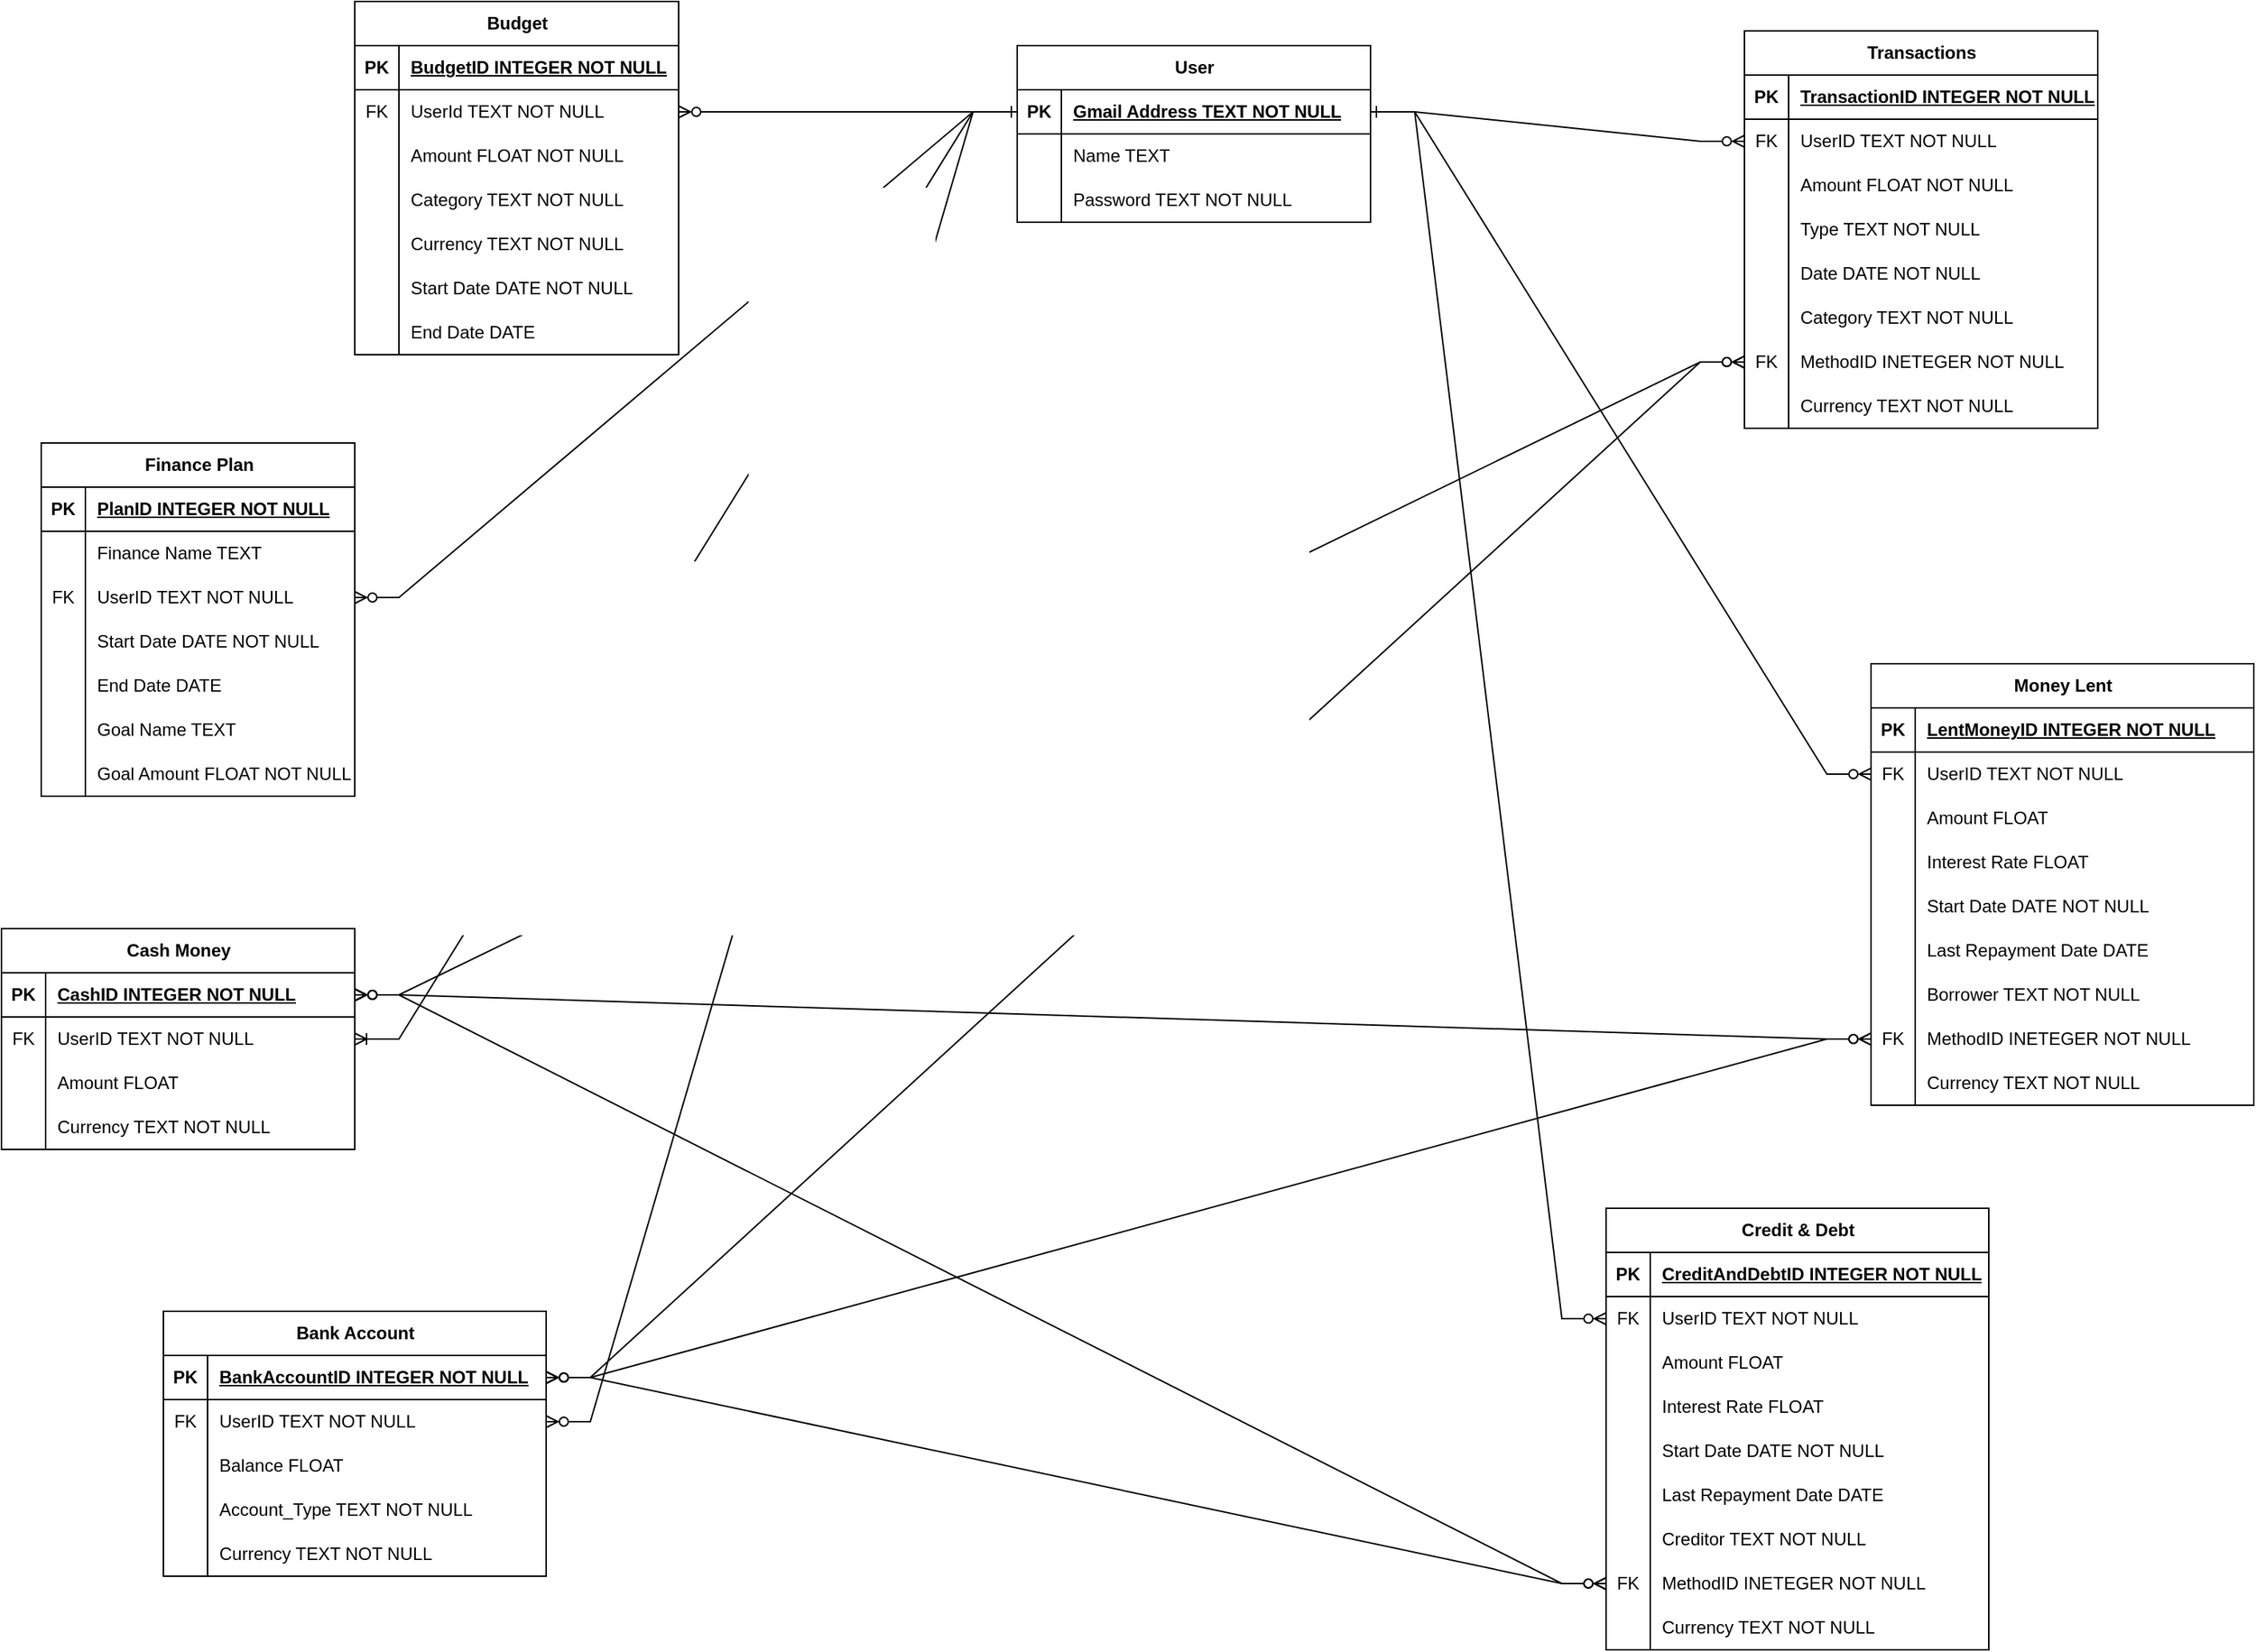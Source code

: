 <mxfile version="24.1.0" type="device">
  <diagram name="Страница — 1" id="-2LFk8JAQjrHqliSKlow">
    <mxGraphModel dx="3653" dy="1266" grid="1" gridSize="10" guides="1" tooltips="1" connect="1" arrows="1" fold="1" page="1" pageScale="1" pageWidth="827" pageHeight="1169" math="0" shadow="0">
      <root>
        <mxCell id="0" />
        <mxCell id="1" parent="0" />
        <mxCell id="CvcIzRDYWGtSCSAKJUtV-1" value="User" style="shape=table;startSize=30;container=1;collapsible=1;childLayout=tableLayout;fixedRows=1;rowLines=0;fontStyle=1;align=center;resizeLast=1;html=1;" parent="1" vertex="1">
          <mxGeometry x="-320" y="290" width="240" height="120" as="geometry" />
        </mxCell>
        <mxCell id="CvcIzRDYWGtSCSAKJUtV-2" value="" style="shape=tableRow;horizontal=0;startSize=0;swimlaneHead=0;swimlaneBody=0;fillColor=none;collapsible=0;dropTarget=0;points=[[0,0.5],[1,0.5]];portConstraint=eastwest;top=0;left=0;right=0;bottom=1;" parent="CvcIzRDYWGtSCSAKJUtV-1" vertex="1">
          <mxGeometry y="30" width="240" height="30" as="geometry" />
        </mxCell>
        <mxCell id="CvcIzRDYWGtSCSAKJUtV-3" value="PK" style="shape=partialRectangle;connectable=0;fillColor=none;top=0;left=0;bottom=0;right=0;fontStyle=1;overflow=hidden;whiteSpace=wrap;html=1;" parent="CvcIzRDYWGtSCSAKJUtV-2" vertex="1">
          <mxGeometry width="30" height="30" as="geometry">
            <mxRectangle width="30" height="30" as="alternateBounds" />
          </mxGeometry>
        </mxCell>
        <mxCell id="CvcIzRDYWGtSCSAKJUtV-4" value="Gmail Address TEXT NOT NULL" style="shape=partialRectangle;connectable=0;fillColor=none;top=0;left=0;bottom=0;right=0;align=left;spacingLeft=6;fontStyle=5;overflow=hidden;whiteSpace=wrap;html=1;" parent="CvcIzRDYWGtSCSAKJUtV-2" vertex="1">
          <mxGeometry x="30" width="210" height="30" as="geometry">
            <mxRectangle width="210" height="30" as="alternateBounds" />
          </mxGeometry>
        </mxCell>
        <mxCell id="CvcIzRDYWGtSCSAKJUtV-5" value="" style="shape=tableRow;horizontal=0;startSize=0;swimlaneHead=0;swimlaneBody=0;fillColor=none;collapsible=0;dropTarget=0;points=[[0,0.5],[1,0.5]];portConstraint=eastwest;top=0;left=0;right=0;bottom=0;" parent="CvcIzRDYWGtSCSAKJUtV-1" vertex="1">
          <mxGeometry y="60" width="240" height="30" as="geometry" />
        </mxCell>
        <mxCell id="CvcIzRDYWGtSCSAKJUtV-6" value="" style="shape=partialRectangle;connectable=0;fillColor=none;top=0;left=0;bottom=0;right=0;editable=1;overflow=hidden;whiteSpace=wrap;html=1;" parent="CvcIzRDYWGtSCSAKJUtV-5" vertex="1">
          <mxGeometry width="30" height="30" as="geometry">
            <mxRectangle width="30" height="30" as="alternateBounds" />
          </mxGeometry>
        </mxCell>
        <mxCell id="CvcIzRDYWGtSCSAKJUtV-7" value="Name TEXT" style="shape=partialRectangle;connectable=0;fillColor=none;top=0;left=0;bottom=0;right=0;align=left;spacingLeft=6;overflow=hidden;whiteSpace=wrap;html=1;" parent="CvcIzRDYWGtSCSAKJUtV-5" vertex="1">
          <mxGeometry x="30" width="210" height="30" as="geometry">
            <mxRectangle width="210" height="30" as="alternateBounds" />
          </mxGeometry>
        </mxCell>
        <mxCell id="CvcIzRDYWGtSCSAKJUtV-8" value="" style="shape=tableRow;horizontal=0;startSize=0;swimlaneHead=0;swimlaneBody=0;fillColor=none;collapsible=0;dropTarget=0;points=[[0,0.5],[1,0.5]];portConstraint=eastwest;top=0;left=0;right=0;bottom=0;" parent="CvcIzRDYWGtSCSAKJUtV-1" vertex="1">
          <mxGeometry y="90" width="240" height="30" as="geometry" />
        </mxCell>
        <mxCell id="CvcIzRDYWGtSCSAKJUtV-9" value="" style="shape=partialRectangle;connectable=0;fillColor=none;top=0;left=0;bottom=0;right=0;editable=1;overflow=hidden;whiteSpace=wrap;html=1;" parent="CvcIzRDYWGtSCSAKJUtV-8" vertex="1">
          <mxGeometry width="30" height="30" as="geometry">
            <mxRectangle width="30" height="30" as="alternateBounds" />
          </mxGeometry>
        </mxCell>
        <mxCell id="CvcIzRDYWGtSCSAKJUtV-10" value="Password TEXT NOT NULL" style="shape=partialRectangle;connectable=0;fillColor=none;top=0;left=0;bottom=0;right=0;align=left;spacingLeft=6;overflow=hidden;whiteSpace=wrap;html=1;" parent="CvcIzRDYWGtSCSAKJUtV-8" vertex="1">
          <mxGeometry x="30" width="210" height="30" as="geometry">
            <mxRectangle width="210" height="30" as="alternateBounds" />
          </mxGeometry>
        </mxCell>
        <mxCell id="AfCk5eyGVa4QtN4eHVGA-1" value="Bank Account" style="shape=table;startSize=30;container=1;collapsible=1;childLayout=tableLayout;fixedRows=1;rowLines=0;fontStyle=1;align=center;resizeLast=1;html=1;" vertex="1" parent="1">
          <mxGeometry x="-900" y="1150" width="260" height="180" as="geometry" />
        </mxCell>
        <mxCell id="AfCk5eyGVa4QtN4eHVGA-2" value="" style="shape=tableRow;horizontal=0;startSize=0;swimlaneHead=0;swimlaneBody=0;fillColor=none;collapsible=0;dropTarget=0;points=[[0,0.5],[1,0.5]];portConstraint=eastwest;top=0;left=0;right=0;bottom=1;" vertex="1" parent="AfCk5eyGVa4QtN4eHVGA-1">
          <mxGeometry y="30" width="260" height="30" as="geometry" />
        </mxCell>
        <mxCell id="AfCk5eyGVa4QtN4eHVGA-3" value="PK" style="shape=partialRectangle;connectable=0;fillColor=none;top=0;left=0;bottom=0;right=0;fontStyle=1;overflow=hidden;whiteSpace=wrap;html=1;" vertex="1" parent="AfCk5eyGVa4QtN4eHVGA-2">
          <mxGeometry width="30" height="30" as="geometry">
            <mxRectangle width="30" height="30" as="alternateBounds" />
          </mxGeometry>
        </mxCell>
        <mxCell id="AfCk5eyGVa4QtN4eHVGA-4" value="BankAccountID INTEGER NOT NULL" style="shape=partialRectangle;connectable=0;fillColor=none;top=0;left=0;bottom=0;right=0;align=left;spacingLeft=6;fontStyle=5;overflow=hidden;whiteSpace=wrap;html=1;" vertex="1" parent="AfCk5eyGVa4QtN4eHVGA-2">
          <mxGeometry x="30" width="230" height="30" as="geometry">
            <mxRectangle width="230" height="30" as="alternateBounds" />
          </mxGeometry>
        </mxCell>
        <mxCell id="AfCk5eyGVa4QtN4eHVGA-62" style="shape=tableRow;horizontal=0;startSize=0;swimlaneHead=0;swimlaneBody=0;fillColor=none;collapsible=0;dropTarget=0;points=[[0,0.5],[1,0.5]];portConstraint=eastwest;top=0;left=0;right=0;bottom=0;" vertex="1" parent="AfCk5eyGVa4QtN4eHVGA-1">
          <mxGeometry y="60" width="260" height="30" as="geometry" />
        </mxCell>
        <mxCell id="AfCk5eyGVa4QtN4eHVGA-63" value="FK" style="shape=partialRectangle;connectable=0;fillColor=none;top=0;left=0;bottom=0;right=0;editable=1;overflow=hidden;whiteSpace=wrap;html=1;" vertex="1" parent="AfCk5eyGVa4QtN4eHVGA-62">
          <mxGeometry width="30" height="30" as="geometry">
            <mxRectangle width="30" height="30" as="alternateBounds" />
          </mxGeometry>
        </mxCell>
        <mxCell id="AfCk5eyGVa4QtN4eHVGA-64" value="UserID TEXT NOT NULL" style="shape=partialRectangle;connectable=0;fillColor=none;top=0;left=0;bottom=0;right=0;align=left;spacingLeft=6;overflow=hidden;whiteSpace=wrap;html=1;" vertex="1" parent="AfCk5eyGVa4QtN4eHVGA-62">
          <mxGeometry x="30" width="230" height="30" as="geometry">
            <mxRectangle width="230" height="30" as="alternateBounds" />
          </mxGeometry>
        </mxCell>
        <mxCell id="AfCk5eyGVa4QtN4eHVGA-5" value="" style="shape=tableRow;horizontal=0;startSize=0;swimlaneHead=0;swimlaneBody=0;fillColor=none;collapsible=0;dropTarget=0;points=[[0,0.5],[1,0.5]];portConstraint=eastwest;top=0;left=0;right=0;bottom=0;" vertex="1" parent="AfCk5eyGVa4QtN4eHVGA-1">
          <mxGeometry y="90" width="260" height="30" as="geometry" />
        </mxCell>
        <mxCell id="AfCk5eyGVa4QtN4eHVGA-6" value="" style="shape=partialRectangle;connectable=0;fillColor=none;top=0;left=0;bottom=0;right=0;editable=1;overflow=hidden;whiteSpace=wrap;html=1;" vertex="1" parent="AfCk5eyGVa4QtN4eHVGA-5">
          <mxGeometry width="30" height="30" as="geometry">
            <mxRectangle width="30" height="30" as="alternateBounds" />
          </mxGeometry>
        </mxCell>
        <mxCell id="AfCk5eyGVa4QtN4eHVGA-7" value="Balance FLOAT" style="shape=partialRectangle;connectable=0;fillColor=none;top=0;left=0;bottom=0;right=0;align=left;spacingLeft=6;overflow=hidden;whiteSpace=wrap;html=1;" vertex="1" parent="AfCk5eyGVa4QtN4eHVGA-5">
          <mxGeometry x="30" width="230" height="30" as="geometry">
            <mxRectangle width="230" height="30" as="alternateBounds" />
          </mxGeometry>
        </mxCell>
        <mxCell id="AfCk5eyGVa4QtN4eHVGA-8" value="" style="shape=tableRow;horizontal=0;startSize=0;swimlaneHead=0;swimlaneBody=0;fillColor=none;collapsible=0;dropTarget=0;points=[[0,0.5],[1,0.5]];portConstraint=eastwest;top=0;left=0;right=0;bottom=0;" vertex="1" parent="AfCk5eyGVa4QtN4eHVGA-1">
          <mxGeometry y="120" width="260" height="30" as="geometry" />
        </mxCell>
        <mxCell id="AfCk5eyGVa4QtN4eHVGA-9" value="" style="shape=partialRectangle;connectable=0;fillColor=none;top=0;left=0;bottom=0;right=0;editable=1;overflow=hidden;whiteSpace=wrap;html=1;" vertex="1" parent="AfCk5eyGVa4QtN4eHVGA-8">
          <mxGeometry width="30" height="30" as="geometry">
            <mxRectangle width="30" height="30" as="alternateBounds" />
          </mxGeometry>
        </mxCell>
        <mxCell id="AfCk5eyGVa4QtN4eHVGA-10" value="Account_Type TEXT NOT NULL" style="shape=partialRectangle;connectable=0;fillColor=none;top=0;left=0;bottom=0;right=0;align=left;spacingLeft=6;overflow=hidden;whiteSpace=wrap;html=1;" vertex="1" parent="AfCk5eyGVa4QtN4eHVGA-8">
          <mxGeometry x="30" width="230" height="30" as="geometry">
            <mxRectangle width="230" height="30" as="alternateBounds" />
          </mxGeometry>
        </mxCell>
        <mxCell id="AfCk5eyGVa4QtN4eHVGA-11" value="" style="shape=tableRow;horizontal=0;startSize=0;swimlaneHead=0;swimlaneBody=0;fillColor=none;collapsible=0;dropTarget=0;points=[[0,0.5],[1,0.5]];portConstraint=eastwest;top=0;left=0;right=0;bottom=0;" vertex="1" parent="AfCk5eyGVa4QtN4eHVGA-1">
          <mxGeometry y="150" width="260" height="30" as="geometry" />
        </mxCell>
        <mxCell id="AfCk5eyGVa4QtN4eHVGA-12" value="" style="shape=partialRectangle;connectable=0;fillColor=none;top=0;left=0;bottom=0;right=0;editable=1;overflow=hidden;whiteSpace=wrap;html=1;" vertex="1" parent="AfCk5eyGVa4QtN4eHVGA-11">
          <mxGeometry width="30" height="30" as="geometry">
            <mxRectangle width="30" height="30" as="alternateBounds" />
          </mxGeometry>
        </mxCell>
        <mxCell id="AfCk5eyGVa4QtN4eHVGA-13" value="Currency TEXT NOT NULL" style="shape=partialRectangle;connectable=0;fillColor=none;top=0;left=0;bottom=0;right=0;align=left;spacingLeft=6;overflow=hidden;whiteSpace=wrap;html=1;" vertex="1" parent="AfCk5eyGVa4QtN4eHVGA-11">
          <mxGeometry x="30" width="230" height="30" as="geometry">
            <mxRectangle width="230" height="30" as="alternateBounds" />
          </mxGeometry>
        </mxCell>
        <mxCell id="AfCk5eyGVa4QtN4eHVGA-21" value="Transactions" style="shape=table;startSize=30;container=1;collapsible=1;childLayout=tableLayout;fixedRows=1;rowLines=0;fontStyle=1;align=center;resizeLast=1;html=1;" vertex="1" parent="1">
          <mxGeometry x="174" y="280" width="240" height="270" as="geometry" />
        </mxCell>
        <mxCell id="AfCk5eyGVa4QtN4eHVGA-22" value="" style="shape=tableRow;horizontal=0;startSize=0;swimlaneHead=0;swimlaneBody=0;fillColor=none;collapsible=0;dropTarget=0;points=[[0,0.5],[1,0.5]];portConstraint=eastwest;top=0;left=0;right=0;bottom=1;" vertex="1" parent="AfCk5eyGVa4QtN4eHVGA-21">
          <mxGeometry y="30" width="240" height="30" as="geometry" />
        </mxCell>
        <mxCell id="AfCk5eyGVa4QtN4eHVGA-23" value="PK" style="shape=partialRectangle;connectable=0;fillColor=none;top=0;left=0;bottom=0;right=0;fontStyle=1;overflow=hidden;whiteSpace=wrap;html=1;" vertex="1" parent="AfCk5eyGVa4QtN4eHVGA-22">
          <mxGeometry width="30" height="30" as="geometry">
            <mxRectangle width="30" height="30" as="alternateBounds" />
          </mxGeometry>
        </mxCell>
        <mxCell id="AfCk5eyGVa4QtN4eHVGA-24" value="TransactionID INTEGER NOT NULL" style="shape=partialRectangle;connectable=0;fillColor=none;top=0;left=0;bottom=0;right=0;align=left;spacingLeft=6;fontStyle=5;overflow=hidden;whiteSpace=wrap;html=1;" vertex="1" parent="AfCk5eyGVa4QtN4eHVGA-22">
          <mxGeometry x="30" width="210" height="30" as="geometry">
            <mxRectangle width="210" height="30" as="alternateBounds" />
          </mxGeometry>
        </mxCell>
        <mxCell id="AfCk5eyGVa4QtN4eHVGA-59" style="shape=tableRow;horizontal=0;startSize=0;swimlaneHead=0;swimlaneBody=0;fillColor=none;collapsible=0;dropTarget=0;points=[[0,0.5],[1,0.5]];portConstraint=eastwest;top=0;left=0;right=0;bottom=0;" vertex="1" parent="AfCk5eyGVa4QtN4eHVGA-21">
          <mxGeometry y="60" width="240" height="30" as="geometry" />
        </mxCell>
        <mxCell id="AfCk5eyGVa4QtN4eHVGA-60" value="FK" style="shape=partialRectangle;connectable=0;fillColor=none;top=0;left=0;bottom=0;right=0;editable=1;overflow=hidden;whiteSpace=wrap;html=1;" vertex="1" parent="AfCk5eyGVa4QtN4eHVGA-59">
          <mxGeometry width="30" height="30" as="geometry">
            <mxRectangle width="30" height="30" as="alternateBounds" />
          </mxGeometry>
        </mxCell>
        <mxCell id="AfCk5eyGVa4QtN4eHVGA-61" value="UserID TEXT NOT NULL" style="shape=partialRectangle;connectable=0;fillColor=none;top=0;left=0;bottom=0;right=0;align=left;spacingLeft=6;overflow=hidden;whiteSpace=wrap;html=1;" vertex="1" parent="AfCk5eyGVa4QtN4eHVGA-59">
          <mxGeometry x="30" width="210" height="30" as="geometry">
            <mxRectangle width="210" height="30" as="alternateBounds" />
          </mxGeometry>
        </mxCell>
        <mxCell id="AfCk5eyGVa4QtN4eHVGA-25" value="" style="shape=tableRow;horizontal=0;startSize=0;swimlaneHead=0;swimlaneBody=0;fillColor=none;collapsible=0;dropTarget=0;points=[[0,0.5],[1,0.5]];portConstraint=eastwest;top=0;left=0;right=0;bottom=0;" vertex="1" parent="AfCk5eyGVa4QtN4eHVGA-21">
          <mxGeometry y="90" width="240" height="30" as="geometry" />
        </mxCell>
        <mxCell id="AfCk5eyGVa4QtN4eHVGA-26" value="" style="shape=partialRectangle;connectable=0;fillColor=none;top=0;left=0;bottom=0;right=0;editable=1;overflow=hidden;whiteSpace=wrap;html=1;" vertex="1" parent="AfCk5eyGVa4QtN4eHVGA-25">
          <mxGeometry width="30" height="30" as="geometry">
            <mxRectangle width="30" height="30" as="alternateBounds" />
          </mxGeometry>
        </mxCell>
        <mxCell id="AfCk5eyGVa4QtN4eHVGA-27" value="Amount FLOAT NOT NULL" style="shape=partialRectangle;connectable=0;fillColor=none;top=0;left=0;bottom=0;right=0;align=left;spacingLeft=6;overflow=hidden;whiteSpace=wrap;html=1;" vertex="1" parent="AfCk5eyGVa4QtN4eHVGA-25">
          <mxGeometry x="30" width="210" height="30" as="geometry">
            <mxRectangle width="210" height="30" as="alternateBounds" />
          </mxGeometry>
        </mxCell>
        <mxCell id="AfCk5eyGVa4QtN4eHVGA-28" value="" style="shape=tableRow;horizontal=0;startSize=0;swimlaneHead=0;swimlaneBody=0;fillColor=none;collapsible=0;dropTarget=0;points=[[0,0.5],[1,0.5]];portConstraint=eastwest;top=0;left=0;right=0;bottom=0;" vertex="1" parent="AfCk5eyGVa4QtN4eHVGA-21">
          <mxGeometry y="120" width="240" height="30" as="geometry" />
        </mxCell>
        <mxCell id="AfCk5eyGVa4QtN4eHVGA-29" value="" style="shape=partialRectangle;connectable=0;fillColor=none;top=0;left=0;bottom=0;right=0;editable=1;overflow=hidden;whiteSpace=wrap;html=1;" vertex="1" parent="AfCk5eyGVa4QtN4eHVGA-28">
          <mxGeometry width="30" height="30" as="geometry">
            <mxRectangle width="30" height="30" as="alternateBounds" />
          </mxGeometry>
        </mxCell>
        <mxCell id="AfCk5eyGVa4QtN4eHVGA-30" value="Type TEXT NOT NULL" style="shape=partialRectangle;connectable=0;fillColor=none;top=0;left=0;bottom=0;right=0;align=left;spacingLeft=6;overflow=hidden;whiteSpace=wrap;html=1;" vertex="1" parent="AfCk5eyGVa4QtN4eHVGA-28">
          <mxGeometry x="30" width="210" height="30" as="geometry">
            <mxRectangle width="210" height="30" as="alternateBounds" />
          </mxGeometry>
        </mxCell>
        <mxCell id="AfCk5eyGVa4QtN4eHVGA-31" value="" style="shape=tableRow;horizontal=0;startSize=0;swimlaneHead=0;swimlaneBody=0;fillColor=none;collapsible=0;dropTarget=0;points=[[0,0.5],[1,0.5]];portConstraint=eastwest;top=0;left=0;right=0;bottom=0;" vertex="1" parent="AfCk5eyGVa4QtN4eHVGA-21">
          <mxGeometry y="150" width="240" height="30" as="geometry" />
        </mxCell>
        <mxCell id="AfCk5eyGVa4QtN4eHVGA-32" value="" style="shape=partialRectangle;connectable=0;fillColor=none;top=0;left=0;bottom=0;right=0;editable=1;overflow=hidden;whiteSpace=wrap;html=1;" vertex="1" parent="AfCk5eyGVa4QtN4eHVGA-31">
          <mxGeometry width="30" height="30" as="geometry">
            <mxRectangle width="30" height="30" as="alternateBounds" />
          </mxGeometry>
        </mxCell>
        <mxCell id="AfCk5eyGVa4QtN4eHVGA-33" value="Date DATE NOT NULL" style="shape=partialRectangle;connectable=0;fillColor=none;top=0;left=0;bottom=0;right=0;align=left;spacingLeft=6;overflow=hidden;whiteSpace=wrap;html=1;" vertex="1" parent="AfCk5eyGVa4QtN4eHVGA-31">
          <mxGeometry x="30" width="210" height="30" as="geometry">
            <mxRectangle width="210" height="30" as="alternateBounds" />
          </mxGeometry>
        </mxCell>
        <mxCell id="AfCk5eyGVa4QtN4eHVGA-34" style="shape=tableRow;horizontal=0;startSize=0;swimlaneHead=0;swimlaneBody=0;fillColor=none;collapsible=0;dropTarget=0;points=[[0,0.5],[1,0.5]];portConstraint=eastwest;top=0;left=0;right=0;bottom=0;" vertex="1" parent="AfCk5eyGVa4QtN4eHVGA-21">
          <mxGeometry y="180" width="240" height="30" as="geometry" />
        </mxCell>
        <mxCell id="AfCk5eyGVa4QtN4eHVGA-35" style="shape=partialRectangle;connectable=0;fillColor=none;top=0;left=0;bottom=0;right=0;editable=1;overflow=hidden;whiteSpace=wrap;html=1;" vertex="1" parent="AfCk5eyGVa4QtN4eHVGA-34">
          <mxGeometry width="30" height="30" as="geometry">
            <mxRectangle width="30" height="30" as="alternateBounds" />
          </mxGeometry>
        </mxCell>
        <mxCell id="AfCk5eyGVa4QtN4eHVGA-36" value="Category TEXT NOT NULL" style="shape=partialRectangle;connectable=0;fillColor=none;top=0;left=0;bottom=0;right=0;align=left;spacingLeft=6;overflow=hidden;whiteSpace=wrap;html=1;" vertex="1" parent="AfCk5eyGVa4QtN4eHVGA-34">
          <mxGeometry x="30" width="210" height="30" as="geometry">
            <mxRectangle width="210" height="30" as="alternateBounds" />
          </mxGeometry>
        </mxCell>
        <mxCell id="AfCk5eyGVa4QtN4eHVGA-43" style="shape=tableRow;horizontal=0;startSize=0;swimlaneHead=0;swimlaneBody=0;fillColor=none;collapsible=0;dropTarget=0;points=[[0,0.5],[1,0.5]];portConstraint=eastwest;top=0;left=0;right=0;bottom=0;" vertex="1" parent="AfCk5eyGVa4QtN4eHVGA-21">
          <mxGeometry y="210" width="240" height="30" as="geometry" />
        </mxCell>
        <mxCell id="AfCk5eyGVa4QtN4eHVGA-44" value="FK" style="shape=partialRectangle;connectable=0;fillColor=none;top=0;left=0;bottom=0;right=0;editable=1;overflow=hidden;whiteSpace=wrap;html=1;" vertex="1" parent="AfCk5eyGVa4QtN4eHVGA-43">
          <mxGeometry width="30" height="30" as="geometry">
            <mxRectangle width="30" height="30" as="alternateBounds" />
          </mxGeometry>
        </mxCell>
        <mxCell id="AfCk5eyGVa4QtN4eHVGA-45" value="MethodID INETEGER NOT NULL" style="shape=partialRectangle;connectable=0;fillColor=none;top=0;left=0;bottom=0;right=0;align=left;spacingLeft=6;overflow=hidden;whiteSpace=wrap;html=1;" vertex="1" parent="AfCk5eyGVa4QtN4eHVGA-43">
          <mxGeometry x="30" width="210" height="30" as="geometry">
            <mxRectangle width="210" height="30" as="alternateBounds" />
          </mxGeometry>
        </mxCell>
        <mxCell id="AfCk5eyGVa4QtN4eHVGA-40" style="shape=tableRow;horizontal=0;startSize=0;swimlaneHead=0;swimlaneBody=0;fillColor=none;collapsible=0;dropTarget=0;points=[[0,0.5],[1,0.5]];portConstraint=eastwest;top=0;left=0;right=0;bottom=0;" vertex="1" parent="AfCk5eyGVa4QtN4eHVGA-21">
          <mxGeometry y="240" width="240" height="30" as="geometry" />
        </mxCell>
        <mxCell id="AfCk5eyGVa4QtN4eHVGA-41" style="shape=partialRectangle;connectable=0;fillColor=none;top=0;left=0;bottom=0;right=0;editable=1;overflow=hidden;whiteSpace=wrap;html=1;" vertex="1" parent="AfCk5eyGVa4QtN4eHVGA-40">
          <mxGeometry width="30" height="30" as="geometry">
            <mxRectangle width="30" height="30" as="alternateBounds" />
          </mxGeometry>
        </mxCell>
        <mxCell id="AfCk5eyGVa4QtN4eHVGA-42" value="Currency TEXT NOT NULL" style="shape=partialRectangle;connectable=0;fillColor=none;top=0;left=0;bottom=0;right=0;align=left;spacingLeft=6;overflow=hidden;whiteSpace=wrap;html=1;" vertex="1" parent="AfCk5eyGVa4QtN4eHVGA-40">
          <mxGeometry x="30" width="210" height="30" as="geometry">
            <mxRectangle width="210" height="30" as="alternateBounds" />
          </mxGeometry>
        </mxCell>
        <mxCell id="AfCk5eyGVa4QtN4eHVGA-46" value="Cash Money" style="shape=table;startSize=30;container=1;collapsible=1;childLayout=tableLayout;fixedRows=1;rowLines=0;fontStyle=1;align=center;resizeLast=1;html=1;" vertex="1" parent="1">
          <mxGeometry x="-1010" y="890" width="240" height="150" as="geometry" />
        </mxCell>
        <mxCell id="AfCk5eyGVa4QtN4eHVGA-47" value="" style="shape=tableRow;horizontal=0;startSize=0;swimlaneHead=0;swimlaneBody=0;fillColor=none;collapsible=0;dropTarget=0;points=[[0,0.5],[1,0.5]];portConstraint=eastwest;top=0;left=0;right=0;bottom=1;" vertex="1" parent="AfCk5eyGVa4QtN4eHVGA-46">
          <mxGeometry y="30" width="240" height="30" as="geometry" />
        </mxCell>
        <mxCell id="AfCk5eyGVa4QtN4eHVGA-48" value="PK" style="shape=partialRectangle;connectable=0;fillColor=none;top=0;left=0;bottom=0;right=0;fontStyle=1;overflow=hidden;whiteSpace=wrap;html=1;" vertex="1" parent="AfCk5eyGVa4QtN4eHVGA-47">
          <mxGeometry width="30" height="30" as="geometry">
            <mxRectangle width="30" height="30" as="alternateBounds" />
          </mxGeometry>
        </mxCell>
        <mxCell id="AfCk5eyGVa4QtN4eHVGA-49" value="CashID INTEGER NOT NULL" style="shape=partialRectangle;connectable=0;fillColor=none;top=0;left=0;bottom=0;right=0;align=left;spacingLeft=6;fontStyle=5;overflow=hidden;whiteSpace=wrap;html=1;" vertex="1" parent="AfCk5eyGVa4QtN4eHVGA-47">
          <mxGeometry x="30" width="210" height="30" as="geometry">
            <mxRectangle width="210" height="30" as="alternateBounds" />
          </mxGeometry>
        </mxCell>
        <mxCell id="AfCk5eyGVa4QtN4eHVGA-50" value="" style="shape=tableRow;horizontal=0;startSize=0;swimlaneHead=0;swimlaneBody=0;fillColor=none;collapsible=0;dropTarget=0;points=[[0,0.5],[1,0.5]];portConstraint=eastwest;top=0;left=0;right=0;bottom=0;" vertex="1" parent="AfCk5eyGVa4QtN4eHVGA-46">
          <mxGeometry y="60" width="240" height="30" as="geometry" />
        </mxCell>
        <mxCell id="AfCk5eyGVa4QtN4eHVGA-51" value="FK" style="shape=partialRectangle;connectable=0;fillColor=none;top=0;left=0;bottom=0;right=0;editable=1;overflow=hidden;whiteSpace=wrap;html=1;" vertex="1" parent="AfCk5eyGVa4QtN4eHVGA-50">
          <mxGeometry width="30" height="30" as="geometry">
            <mxRectangle width="30" height="30" as="alternateBounds" />
          </mxGeometry>
        </mxCell>
        <mxCell id="AfCk5eyGVa4QtN4eHVGA-52" value="UserID TEXT NOT NULL" style="shape=partialRectangle;connectable=0;fillColor=none;top=0;left=0;bottom=0;right=0;align=left;spacingLeft=6;overflow=hidden;whiteSpace=wrap;html=1;" vertex="1" parent="AfCk5eyGVa4QtN4eHVGA-50">
          <mxGeometry x="30" width="210" height="30" as="geometry">
            <mxRectangle width="210" height="30" as="alternateBounds" />
          </mxGeometry>
        </mxCell>
        <mxCell id="AfCk5eyGVa4QtN4eHVGA-53" value="" style="shape=tableRow;horizontal=0;startSize=0;swimlaneHead=0;swimlaneBody=0;fillColor=none;collapsible=0;dropTarget=0;points=[[0,0.5],[1,0.5]];portConstraint=eastwest;top=0;left=0;right=0;bottom=0;" vertex="1" parent="AfCk5eyGVa4QtN4eHVGA-46">
          <mxGeometry y="90" width="240" height="30" as="geometry" />
        </mxCell>
        <mxCell id="AfCk5eyGVa4QtN4eHVGA-54" value="" style="shape=partialRectangle;connectable=0;fillColor=none;top=0;left=0;bottom=0;right=0;editable=1;overflow=hidden;whiteSpace=wrap;html=1;" vertex="1" parent="AfCk5eyGVa4QtN4eHVGA-53">
          <mxGeometry width="30" height="30" as="geometry">
            <mxRectangle width="30" height="30" as="alternateBounds" />
          </mxGeometry>
        </mxCell>
        <mxCell id="AfCk5eyGVa4QtN4eHVGA-55" value="Amount FLOAT" style="shape=partialRectangle;connectable=0;fillColor=none;top=0;left=0;bottom=0;right=0;align=left;spacingLeft=6;overflow=hidden;whiteSpace=wrap;html=1;" vertex="1" parent="AfCk5eyGVa4QtN4eHVGA-53">
          <mxGeometry x="30" width="210" height="30" as="geometry">
            <mxRectangle width="210" height="30" as="alternateBounds" />
          </mxGeometry>
        </mxCell>
        <mxCell id="AfCk5eyGVa4QtN4eHVGA-56" value="" style="shape=tableRow;horizontal=0;startSize=0;swimlaneHead=0;swimlaneBody=0;fillColor=none;collapsible=0;dropTarget=0;points=[[0,0.5],[1,0.5]];portConstraint=eastwest;top=0;left=0;right=0;bottom=0;" vertex="1" parent="AfCk5eyGVa4QtN4eHVGA-46">
          <mxGeometry y="120" width="240" height="30" as="geometry" />
        </mxCell>
        <mxCell id="AfCk5eyGVa4QtN4eHVGA-57" value="" style="shape=partialRectangle;connectable=0;fillColor=none;top=0;left=0;bottom=0;right=0;editable=1;overflow=hidden;whiteSpace=wrap;html=1;" vertex="1" parent="AfCk5eyGVa4QtN4eHVGA-56">
          <mxGeometry width="30" height="30" as="geometry">
            <mxRectangle width="30" height="30" as="alternateBounds" />
          </mxGeometry>
        </mxCell>
        <mxCell id="AfCk5eyGVa4QtN4eHVGA-58" value="Currency TEXT NOT NULL" style="shape=partialRectangle;connectable=0;fillColor=none;top=0;left=0;bottom=0;right=0;align=left;spacingLeft=6;overflow=hidden;whiteSpace=wrap;html=1;" vertex="1" parent="AfCk5eyGVa4QtN4eHVGA-56">
          <mxGeometry x="30" width="210" height="30" as="geometry">
            <mxRectangle width="210" height="30" as="alternateBounds" />
          </mxGeometry>
        </mxCell>
        <mxCell id="AfCk5eyGVa4QtN4eHVGA-65" value="Credit &amp;amp; Debt" style="shape=table;startSize=30;container=1;collapsible=1;childLayout=tableLayout;fixedRows=1;rowLines=0;fontStyle=1;align=center;resizeLast=1;html=1;" vertex="1" parent="1">
          <mxGeometry x="80" y="1080" width="260" height="300" as="geometry" />
        </mxCell>
        <mxCell id="AfCk5eyGVa4QtN4eHVGA-66" value="" style="shape=tableRow;horizontal=0;startSize=0;swimlaneHead=0;swimlaneBody=0;fillColor=none;collapsible=0;dropTarget=0;points=[[0,0.5],[1,0.5]];portConstraint=eastwest;top=0;left=0;right=0;bottom=1;" vertex="1" parent="AfCk5eyGVa4QtN4eHVGA-65">
          <mxGeometry y="30" width="260" height="30" as="geometry" />
        </mxCell>
        <mxCell id="AfCk5eyGVa4QtN4eHVGA-67" value="PK" style="shape=partialRectangle;connectable=0;fillColor=none;top=0;left=0;bottom=0;right=0;fontStyle=1;overflow=hidden;whiteSpace=wrap;html=1;" vertex="1" parent="AfCk5eyGVa4QtN4eHVGA-66">
          <mxGeometry width="30" height="30" as="geometry">
            <mxRectangle width="30" height="30" as="alternateBounds" />
          </mxGeometry>
        </mxCell>
        <mxCell id="AfCk5eyGVa4QtN4eHVGA-68" value="CreditAndDebtID INTEGER NOT NULL" style="shape=partialRectangle;connectable=0;fillColor=none;top=0;left=0;bottom=0;right=0;align=left;spacingLeft=6;fontStyle=5;overflow=hidden;whiteSpace=wrap;html=1;" vertex="1" parent="AfCk5eyGVa4QtN4eHVGA-66">
          <mxGeometry x="30" width="230" height="30" as="geometry">
            <mxRectangle width="230" height="30" as="alternateBounds" />
          </mxGeometry>
        </mxCell>
        <mxCell id="AfCk5eyGVa4QtN4eHVGA-69" value="" style="shape=tableRow;horizontal=0;startSize=0;swimlaneHead=0;swimlaneBody=0;fillColor=none;collapsible=0;dropTarget=0;points=[[0,0.5],[1,0.5]];portConstraint=eastwest;top=0;left=0;right=0;bottom=0;" vertex="1" parent="AfCk5eyGVa4QtN4eHVGA-65">
          <mxGeometry y="60" width="260" height="30" as="geometry" />
        </mxCell>
        <mxCell id="AfCk5eyGVa4QtN4eHVGA-70" value="FK" style="shape=partialRectangle;connectable=0;fillColor=none;top=0;left=0;bottom=0;right=0;editable=1;overflow=hidden;whiteSpace=wrap;html=1;" vertex="1" parent="AfCk5eyGVa4QtN4eHVGA-69">
          <mxGeometry width="30" height="30" as="geometry">
            <mxRectangle width="30" height="30" as="alternateBounds" />
          </mxGeometry>
        </mxCell>
        <mxCell id="AfCk5eyGVa4QtN4eHVGA-71" value="UserID TEXT NOT NULL" style="shape=partialRectangle;connectable=0;fillColor=none;top=0;left=0;bottom=0;right=0;align=left;spacingLeft=6;overflow=hidden;whiteSpace=wrap;html=1;" vertex="1" parent="AfCk5eyGVa4QtN4eHVGA-69">
          <mxGeometry x="30" width="230" height="30" as="geometry">
            <mxRectangle width="230" height="30" as="alternateBounds" />
          </mxGeometry>
        </mxCell>
        <mxCell id="AfCk5eyGVa4QtN4eHVGA-72" value="" style="shape=tableRow;horizontal=0;startSize=0;swimlaneHead=0;swimlaneBody=0;fillColor=none;collapsible=0;dropTarget=0;points=[[0,0.5],[1,0.5]];portConstraint=eastwest;top=0;left=0;right=0;bottom=0;" vertex="1" parent="AfCk5eyGVa4QtN4eHVGA-65">
          <mxGeometry y="90" width="260" height="30" as="geometry" />
        </mxCell>
        <mxCell id="AfCk5eyGVa4QtN4eHVGA-73" value="" style="shape=partialRectangle;connectable=0;fillColor=none;top=0;left=0;bottom=0;right=0;editable=1;overflow=hidden;whiteSpace=wrap;html=1;" vertex="1" parent="AfCk5eyGVa4QtN4eHVGA-72">
          <mxGeometry width="30" height="30" as="geometry">
            <mxRectangle width="30" height="30" as="alternateBounds" />
          </mxGeometry>
        </mxCell>
        <mxCell id="AfCk5eyGVa4QtN4eHVGA-74" value="Amount FLOAT" style="shape=partialRectangle;connectable=0;fillColor=none;top=0;left=0;bottom=0;right=0;align=left;spacingLeft=6;overflow=hidden;whiteSpace=wrap;html=1;" vertex="1" parent="AfCk5eyGVa4QtN4eHVGA-72">
          <mxGeometry x="30" width="230" height="30" as="geometry">
            <mxRectangle width="230" height="30" as="alternateBounds" />
          </mxGeometry>
        </mxCell>
        <mxCell id="AfCk5eyGVa4QtN4eHVGA-75" value="" style="shape=tableRow;horizontal=0;startSize=0;swimlaneHead=0;swimlaneBody=0;fillColor=none;collapsible=0;dropTarget=0;points=[[0,0.5],[1,0.5]];portConstraint=eastwest;top=0;left=0;right=0;bottom=0;" vertex="1" parent="AfCk5eyGVa4QtN4eHVGA-65">
          <mxGeometry y="120" width="260" height="30" as="geometry" />
        </mxCell>
        <mxCell id="AfCk5eyGVa4QtN4eHVGA-76" value="" style="shape=partialRectangle;connectable=0;fillColor=none;top=0;left=0;bottom=0;right=0;editable=1;overflow=hidden;whiteSpace=wrap;html=1;" vertex="1" parent="AfCk5eyGVa4QtN4eHVGA-75">
          <mxGeometry width="30" height="30" as="geometry">
            <mxRectangle width="30" height="30" as="alternateBounds" />
          </mxGeometry>
        </mxCell>
        <mxCell id="AfCk5eyGVa4QtN4eHVGA-77" value="Interest Rate FLOAT" style="shape=partialRectangle;connectable=0;fillColor=none;top=0;left=0;bottom=0;right=0;align=left;spacingLeft=6;overflow=hidden;whiteSpace=wrap;html=1;" vertex="1" parent="AfCk5eyGVa4QtN4eHVGA-75">
          <mxGeometry x="30" width="230" height="30" as="geometry">
            <mxRectangle width="230" height="30" as="alternateBounds" />
          </mxGeometry>
        </mxCell>
        <mxCell id="AfCk5eyGVa4QtN4eHVGA-78" style="shape=tableRow;horizontal=0;startSize=0;swimlaneHead=0;swimlaneBody=0;fillColor=none;collapsible=0;dropTarget=0;points=[[0,0.5],[1,0.5]];portConstraint=eastwest;top=0;left=0;right=0;bottom=0;" vertex="1" parent="AfCk5eyGVa4QtN4eHVGA-65">
          <mxGeometry y="150" width="260" height="30" as="geometry" />
        </mxCell>
        <mxCell id="AfCk5eyGVa4QtN4eHVGA-79" style="shape=partialRectangle;connectable=0;fillColor=none;top=0;left=0;bottom=0;right=0;editable=1;overflow=hidden;whiteSpace=wrap;html=1;" vertex="1" parent="AfCk5eyGVa4QtN4eHVGA-78">
          <mxGeometry width="30" height="30" as="geometry">
            <mxRectangle width="30" height="30" as="alternateBounds" />
          </mxGeometry>
        </mxCell>
        <mxCell id="AfCk5eyGVa4QtN4eHVGA-80" value="Start Date DATE NOT NULL" style="shape=partialRectangle;connectable=0;fillColor=none;top=0;left=0;bottom=0;right=0;align=left;spacingLeft=6;overflow=hidden;whiteSpace=wrap;html=1;" vertex="1" parent="AfCk5eyGVa4QtN4eHVGA-78">
          <mxGeometry x="30" width="230" height="30" as="geometry">
            <mxRectangle width="230" height="30" as="alternateBounds" />
          </mxGeometry>
        </mxCell>
        <mxCell id="AfCk5eyGVa4QtN4eHVGA-165" style="shape=tableRow;horizontal=0;startSize=0;swimlaneHead=0;swimlaneBody=0;fillColor=none;collapsible=0;dropTarget=0;points=[[0,0.5],[1,0.5]];portConstraint=eastwest;top=0;left=0;right=0;bottom=0;" vertex="1" parent="AfCk5eyGVa4QtN4eHVGA-65">
          <mxGeometry y="180" width="260" height="30" as="geometry" />
        </mxCell>
        <mxCell id="AfCk5eyGVa4QtN4eHVGA-166" style="shape=partialRectangle;connectable=0;fillColor=none;top=0;left=0;bottom=0;right=0;editable=1;overflow=hidden;whiteSpace=wrap;html=1;" vertex="1" parent="AfCk5eyGVa4QtN4eHVGA-165">
          <mxGeometry width="30" height="30" as="geometry">
            <mxRectangle width="30" height="30" as="alternateBounds" />
          </mxGeometry>
        </mxCell>
        <mxCell id="AfCk5eyGVa4QtN4eHVGA-167" value="Last Repayment Date DATE" style="shape=partialRectangle;connectable=0;fillColor=none;top=0;left=0;bottom=0;right=0;align=left;spacingLeft=6;overflow=hidden;whiteSpace=wrap;html=1;" vertex="1" parent="AfCk5eyGVa4QtN4eHVGA-165">
          <mxGeometry x="30" width="230" height="30" as="geometry">
            <mxRectangle width="230" height="30" as="alternateBounds" />
          </mxGeometry>
        </mxCell>
        <mxCell id="AfCk5eyGVa4QtN4eHVGA-81" style="shape=tableRow;horizontal=0;startSize=0;swimlaneHead=0;swimlaneBody=0;fillColor=none;collapsible=0;dropTarget=0;points=[[0,0.5],[1,0.5]];portConstraint=eastwest;top=0;left=0;right=0;bottom=0;" vertex="1" parent="AfCk5eyGVa4QtN4eHVGA-65">
          <mxGeometry y="210" width="260" height="30" as="geometry" />
        </mxCell>
        <mxCell id="AfCk5eyGVa4QtN4eHVGA-82" style="shape=partialRectangle;connectable=0;fillColor=none;top=0;left=0;bottom=0;right=0;editable=1;overflow=hidden;whiteSpace=wrap;html=1;" vertex="1" parent="AfCk5eyGVa4QtN4eHVGA-81">
          <mxGeometry width="30" height="30" as="geometry">
            <mxRectangle width="30" height="30" as="alternateBounds" />
          </mxGeometry>
        </mxCell>
        <mxCell id="AfCk5eyGVa4QtN4eHVGA-83" value="Creditor TEXT NOT NULL" style="shape=partialRectangle;connectable=0;fillColor=none;top=0;left=0;bottom=0;right=0;align=left;spacingLeft=6;overflow=hidden;whiteSpace=wrap;html=1;" vertex="1" parent="AfCk5eyGVa4QtN4eHVGA-81">
          <mxGeometry x="30" width="230" height="30" as="geometry">
            <mxRectangle width="230" height="30" as="alternateBounds" />
          </mxGeometry>
        </mxCell>
        <mxCell id="AfCk5eyGVa4QtN4eHVGA-84" style="shape=tableRow;horizontal=0;startSize=0;swimlaneHead=0;swimlaneBody=0;fillColor=none;collapsible=0;dropTarget=0;points=[[0,0.5],[1,0.5]];portConstraint=eastwest;top=0;left=0;right=0;bottom=0;" vertex="1" parent="AfCk5eyGVa4QtN4eHVGA-65">
          <mxGeometry y="240" width="260" height="30" as="geometry" />
        </mxCell>
        <mxCell id="AfCk5eyGVa4QtN4eHVGA-85" value="FK" style="shape=partialRectangle;connectable=0;fillColor=none;top=0;left=0;bottom=0;right=0;editable=1;overflow=hidden;whiteSpace=wrap;html=1;" vertex="1" parent="AfCk5eyGVa4QtN4eHVGA-84">
          <mxGeometry width="30" height="30" as="geometry">
            <mxRectangle width="30" height="30" as="alternateBounds" />
          </mxGeometry>
        </mxCell>
        <mxCell id="AfCk5eyGVa4QtN4eHVGA-86" value="MethodID INETEGER NOT NULL" style="shape=partialRectangle;connectable=0;fillColor=none;top=0;left=0;bottom=0;right=0;align=left;spacingLeft=6;overflow=hidden;whiteSpace=wrap;html=1;" vertex="1" parent="AfCk5eyGVa4QtN4eHVGA-84">
          <mxGeometry x="30" width="230" height="30" as="geometry">
            <mxRectangle width="230" height="30" as="alternateBounds" />
          </mxGeometry>
        </mxCell>
        <mxCell id="AfCk5eyGVa4QtN4eHVGA-87" style="shape=tableRow;horizontal=0;startSize=0;swimlaneHead=0;swimlaneBody=0;fillColor=none;collapsible=0;dropTarget=0;points=[[0,0.5],[1,0.5]];portConstraint=eastwest;top=0;left=0;right=0;bottom=0;" vertex="1" parent="AfCk5eyGVa4QtN4eHVGA-65">
          <mxGeometry y="270" width="260" height="30" as="geometry" />
        </mxCell>
        <mxCell id="AfCk5eyGVa4QtN4eHVGA-88" style="shape=partialRectangle;connectable=0;fillColor=none;top=0;left=0;bottom=0;right=0;editable=1;overflow=hidden;whiteSpace=wrap;html=1;" vertex="1" parent="AfCk5eyGVa4QtN4eHVGA-87">
          <mxGeometry width="30" height="30" as="geometry">
            <mxRectangle width="30" height="30" as="alternateBounds" />
          </mxGeometry>
        </mxCell>
        <mxCell id="AfCk5eyGVa4QtN4eHVGA-89" value="Currency TEXT NOT NULL" style="shape=partialRectangle;connectable=0;fillColor=none;top=0;left=0;bottom=0;right=0;align=left;spacingLeft=6;overflow=hidden;whiteSpace=wrap;html=1;" vertex="1" parent="AfCk5eyGVa4QtN4eHVGA-87">
          <mxGeometry x="30" width="230" height="30" as="geometry">
            <mxRectangle width="230" height="30" as="alternateBounds" />
          </mxGeometry>
        </mxCell>
        <mxCell id="AfCk5eyGVa4QtN4eHVGA-90" value="Money Lent" style="shape=table;startSize=30;container=1;collapsible=1;childLayout=tableLayout;fixedRows=1;rowLines=0;fontStyle=1;align=center;resizeLast=1;html=1;" vertex="1" parent="1">
          <mxGeometry x="260" y="710" width="260" height="300" as="geometry" />
        </mxCell>
        <mxCell id="AfCk5eyGVa4QtN4eHVGA-91" value="" style="shape=tableRow;horizontal=0;startSize=0;swimlaneHead=0;swimlaneBody=0;fillColor=none;collapsible=0;dropTarget=0;points=[[0,0.5],[1,0.5]];portConstraint=eastwest;top=0;left=0;right=0;bottom=1;" vertex="1" parent="AfCk5eyGVa4QtN4eHVGA-90">
          <mxGeometry y="30" width="260" height="30" as="geometry" />
        </mxCell>
        <mxCell id="AfCk5eyGVa4QtN4eHVGA-92" value="PK" style="shape=partialRectangle;connectable=0;fillColor=none;top=0;left=0;bottom=0;right=0;fontStyle=1;overflow=hidden;whiteSpace=wrap;html=1;" vertex="1" parent="AfCk5eyGVa4QtN4eHVGA-91">
          <mxGeometry width="30" height="30" as="geometry">
            <mxRectangle width="30" height="30" as="alternateBounds" />
          </mxGeometry>
        </mxCell>
        <mxCell id="AfCk5eyGVa4QtN4eHVGA-93" value="LentMoneyID INTEGER NOT NULL" style="shape=partialRectangle;connectable=0;fillColor=none;top=0;left=0;bottom=0;right=0;align=left;spacingLeft=6;fontStyle=5;overflow=hidden;whiteSpace=wrap;html=1;" vertex="1" parent="AfCk5eyGVa4QtN4eHVGA-91">
          <mxGeometry x="30" width="230" height="30" as="geometry">
            <mxRectangle width="230" height="30" as="alternateBounds" />
          </mxGeometry>
        </mxCell>
        <mxCell id="AfCk5eyGVa4QtN4eHVGA-94" value="" style="shape=tableRow;horizontal=0;startSize=0;swimlaneHead=0;swimlaneBody=0;fillColor=none;collapsible=0;dropTarget=0;points=[[0,0.5],[1,0.5]];portConstraint=eastwest;top=0;left=0;right=0;bottom=0;" vertex="1" parent="AfCk5eyGVa4QtN4eHVGA-90">
          <mxGeometry y="60" width="260" height="30" as="geometry" />
        </mxCell>
        <mxCell id="AfCk5eyGVa4QtN4eHVGA-95" value="FK" style="shape=partialRectangle;connectable=0;fillColor=none;top=0;left=0;bottom=0;right=0;editable=1;overflow=hidden;whiteSpace=wrap;html=1;" vertex="1" parent="AfCk5eyGVa4QtN4eHVGA-94">
          <mxGeometry width="30" height="30" as="geometry">
            <mxRectangle width="30" height="30" as="alternateBounds" />
          </mxGeometry>
        </mxCell>
        <mxCell id="AfCk5eyGVa4QtN4eHVGA-96" value="UserID TEXT NOT NULL" style="shape=partialRectangle;connectable=0;fillColor=none;top=0;left=0;bottom=0;right=0;align=left;spacingLeft=6;overflow=hidden;whiteSpace=wrap;html=1;" vertex="1" parent="AfCk5eyGVa4QtN4eHVGA-94">
          <mxGeometry x="30" width="230" height="30" as="geometry">
            <mxRectangle width="230" height="30" as="alternateBounds" />
          </mxGeometry>
        </mxCell>
        <mxCell id="AfCk5eyGVa4QtN4eHVGA-97" value="" style="shape=tableRow;horizontal=0;startSize=0;swimlaneHead=0;swimlaneBody=0;fillColor=none;collapsible=0;dropTarget=0;points=[[0,0.5],[1,0.5]];portConstraint=eastwest;top=0;left=0;right=0;bottom=0;" vertex="1" parent="AfCk5eyGVa4QtN4eHVGA-90">
          <mxGeometry y="90" width="260" height="30" as="geometry" />
        </mxCell>
        <mxCell id="AfCk5eyGVa4QtN4eHVGA-98" value="" style="shape=partialRectangle;connectable=0;fillColor=none;top=0;left=0;bottom=0;right=0;editable=1;overflow=hidden;whiteSpace=wrap;html=1;" vertex="1" parent="AfCk5eyGVa4QtN4eHVGA-97">
          <mxGeometry width="30" height="30" as="geometry">
            <mxRectangle width="30" height="30" as="alternateBounds" />
          </mxGeometry>
        </mxCell>
        <mxCell id="AfCk5eyGVa4QtN4eHVGA-99" value="Amount FLOAT" style="shape=partialRectangle;connectable=0;fillColor=none;top=0;left=0;bottom=0;right=0;align=left;spacingLeft=6;overflow=hidden;whiteSpace=wrap;html=1;" vertex="1" parent="AfCk5eyGVa4QtN4eHVGA-97">
          <mxGeometry x="30" width="230" height="30" as="geometry">
            <mxRectangle width="230" height="30" as="alternateBounds" />
          </mxGeometry>
        </mxCell>
        <mxCell id="AfCk5eyGVa4QtN4eHVGA-100" value="" style="shape=tableRow;horizontal=0;startSize=0;swimlaneHead=0;swimlaneBody=0;fillColor=none;collapsible=0;dropTarget=0;points=[[0,0.5],[1,0.5]];portConstraint=eastwest;top=0;left=0;right=0;bottom=0;" vertex="1" parent="AfCk5eyGVa4QtN4eHVGA-90">
          <mxGeometry y="120" width="260" height="30" as="geometry" />
        </mxCell>
        <mxCell id="AfCk5eyGVa4QtN4eHVGA-101" value="" style="shape=partialRectangle;connectable=0;fillColor=none;top=0;left=0;bottom=0;right=0;editable=1;overflow=hidden;whiteSpace=wrap;html=1;" vertex="1" parent="AfCk5eyGVa4QtN4eHVGA-100">
          <mxGeometry width="30" height="30" as="geometry">
            <mxRectangle width="30" height="30" as="alternateBounds" />
          </mxGeometry>
        </mxCell>
        <mxCell id="AfCk5eyGVa4QtN4eHVGA-102" value="Interest Rate FLOAT" style="shape=partialRectangle;connectable=0;fillColor=none;top=0;left=0;bottom=0;right=0;align=left;spacingLeft=6;overflow=hidden;whiteSpace=wrap;html=1;" vertex="1" parent="AfCk5eyGVa4QtN4eHVGA-100">
          <mxGeometry x="30" width="230" height="30" as="geometry">
            <mxRectangle width="230" height="30" as="alternateBounds" />
          </mxGeometry>
        </mxCell>
        <mxCell id="AfCk5eyGVa4QtN4eHVGA-103" style="shape=tableRow;horizontal=0;startSize=0;swimlaneHead=0;swimlaneBody=0;fillColor=none;collapsible=0;dropTarget=0;points=[[0,0.5],[1,0.5]];portConstraint=eastwest;top=0;left=0;right=0;bottom=0;" vertex="1" parent="AfCk5eyGVa4QtN4eHVGA-90">
          <mxGeometry y="150" width="260" height="30" as="geometry" />
        </mxCell>
        <mxCell id="AfCk5eyGVa4QtN4eHVGA-104" style="shape=partialRectangle;connectable=0;fillColor=none;top=0;left=0;bottom=0;right=0;editable=1;overflow=hidden;whiteSpace=wrap;html=1;" vertex="1" parent="AfCk5eyGVa4QtN4eHVGA-103">
          <mxGeometry width="30" height="30" as="geometry">
            <mxRectangle width="30" height="30" as="alternateBounds" />
          </mxGeometry>
        </mxCell>
        <mxCell id="AfCk5eyGVa4QtN4eHVGA-105" value="Start Date DATE NOT NULL" style="shape=partialRectangle;connectable=0;fillColor=none;top=0;left=0;bottom=0;right=0;align=left;spacingLeft=6;overflow=hidden;whiteSpace=wrap;html=1;" vertex="1" parent="AfCk5eyGVa4QtN4eHVGA-103">
          <mxGeometry x="30" width="230" height="30" as="geometry">
            <mxRectangle width="230" height="30" as="alternateBounds" />
          </mxGeometry>
        </mxCell>
        <mxCell id="AfCk5eyGVa4QtN4eHVGA-162" style="shape=tableRow;horizontal=0;startSize=0;swimlaneHead=0;swimlaneBody=0;fillColor=none;collapsible=0;dropTarget=0;points=[[0,0.5],[1,0.5]];portConstraint=eastwest;top=0;left=0;right=0;bottom=0;" vertex="1" parent="AfCk5eyGVa4QtN4eHVGA-90">
          <mxGeometry y="180" width="260" height="30" as="geometry" />
        </mxCell>
        <mxCell id="AfCk5eyGVa4QtN4eHVGA-163" style="shape=partialRectangle;connectable=0;fillColor=none;top=0;left=0;bottom=0;right=0;editable=1;overflow=hidden;whiteSpace=wrap;html=1;" vertex="1" parent="AfCk5eyGVa4QtN4eHVGA-162">
          <mxGeometry width="30" height="30" as="geometry">
            <mxRectangle width="30" height="30" as="alternateBounds" />
          </mxGeometry>
        </mxCell>
        <mxCell id="AfCk5eyGVa4QtN4eHVGA-164" value="Last Repayment Date DATE" style="shape=partialRectangle;connectable=0;fillColor=none;top=0;left=0;bottom=0;right=0;align=left;spacingLeft=6;overflow=hidden;whiteSpace=wrap;html=1;" vertex="1" parent="AfCk5eyGVa4QtN4eHVGA-162">
          <mxGeometry x="30" width="230" height="30" as="geometry">
            <mxRectangle width="230" height="30" as="alternateBounds" />
          </mxGeometry>
        </mxCell>
        <mxCell id="AfCk5eyGVa4QtN4eHVGA-106" style="shape=tableRow;horizontal=0;startSize=0;swimlaneHead=0;swimlaneBody=0;fillColor=none;collapsible=0;dropTarget=0;points=[[0,0.5],[1,0.5]];portConstraint=eastwest;top=0;left=0;right=0;bottom=0;" vertex="1" parent="AfCk5eyGVa4QtN4eHVGA-90">
          <mxGeometry y="210" width="260" height="30" as="geometry" />
        </mxCell>
        <mxCell id="AfCk5eyGVa4QtN4eHVGA-107" style="shape=partialRectangle;connectable=0;fillColor=none;top=0;left=0;bottom=0;right=0;editable=1;overflow=hidden;whiteSpace=wrap;html=1;" vertex="1" parent="AfCk5eyGVa4QtN4eHVGA-106">
          <mxGeometry width="30" height="30" as="geometry">
            <mxRectangle width="30" height="30" as="alternateBounds" />
          </mxGeometry>
        </mxCell>
        <mxCell id="AfCk5eyGVa4QtN4eHVGA-108" value="Borrower TEXT NOT NULL" style="shape=partialRectangle;connectable=0;fillColor=none;top=0;left=0;bottom=0;right=0;align=left;spacingLeft=6;overflow=hidden;whiteSpace=wrap;html=1;" vertex="1" parent="AfCk5eyGVa4QtN4eHVGA-106">
          <mxGeometry x="30" width="230" height="30" as="geometry">
            <mxRectangle width="230" height="30" as="alternateBounds" />
          </mxGeometry>
        </mxCell>
        <mxCell id="AfCk5eyGVa4QtN4eHVGA-109" style="shape=tableRow;horizontal=0;startSize=0;swimlaneHead=0;swimlaneBody=0;fillColor=none;collapsible=0;dropTarget=0;points=[[0,0.5],[1,0.5]];portConstraint=eastwest;top=0;left=0;right=0;bottom=0;" vertex="1" parent="AfCk5eyGVa4QtN4eHVGA-90">
          <mxGeometry y="240" width="260" height="30" as="geometry" />
        </mxCell>
        <mxCell id="AfCk5eyGVa4QtN4eHVGA-110" value="FK" style="shape=partialRectangle;connectable=0;fillColor=none;top=0;left=0;bottom=0;right=0;editable=1;overflow=hidden;whiteSpace=wrap;html=1;" vertex="1" parent="AfCk5eyGVa4QtN4eHVGA-109">
          <mxGeometry width="30" height="30" as="geometry">
            <mxRectangle width="30" height="30" as="alternateBounds" />
          </mxGeometry>
        </mxCell>
        <mxCell id="AfCk5eyGVa4QtN4eHVGA-111" value="MethodID INETEGER NOT NULL" style="shape=partialRectangle;connectable=0;fillColor=none;top=0;left=0;bottom=0;right=0;align=left;spacingLeft=6;overflow=hidden;whiteSpace=wrap;html=1;" vertex="1" parent="AfCk5eyGVa4QtN4eHVGA-109">
          <mxGeometry x="30" width="230" height="30" as="geometry">
            <mxRectangle width="230" height="30" as="alternateBounds" />
          </mxGeometry>
        </mxCell>
        <mxCell id="AfCk5eyGVa4QtN4eHVGA-112" style="shape=tableRow;horizontal=0;startSize=0;swimlaneHead=0;swimlaneBody=0;fillColor=none;collapsible=0;dropTarget=0;points=[[0,0.5],[1,0.5]];portConstraint=eastwest;top=0;left=0;right=0;bottom=0;" vertex="1" parent="AfCk5eyGVa4QtN4eHVGA-90">
          <mxGeometry y="270" width="260" height="30" as="geometry" />
        </mxCell>
        <mxCell id="AfCk5eyGVa4QtN4eHVGA-113" style="shape=partialRectangle;connectable=0;fillColor=none;top=0;left=0;bottom=0;right=0;editable=1;overflow=hidden;whiteSpace=wrap;html=1;" vertex="1" parent="AfCk5eyGVa4QtN4eHVGA-112">
          <mxGeometry width="30" height="30" as="geometry">
            <mxRectangle width="30" height="30" as="alternateBounds" />
          </mxGeometry>
        </mxCell>
        <mxCell id="AfCk5eyGVa4QtN4eHVGA-114" value="Currency TEXT NOT NULL" style="shape=partialRectangle;connectable=0;fillColor=none;top=0;left=0;bottom=0;right=0;align=left;spacingLeft=6;overflow=hidden;whiteSpace=wrap;html=1;" vertex="1" parent="AfCk5eyGVa4QtN4eHVGA-112">
          <mxGeometry x="30" width="230" height="30" as="geometry">
            <mxRectangle width="230" height="30" as="alternateBounds" />
          </mxGeometry>
        </mxCell>
        <mxCell id="AfCk5eyGVa4QtN4eHVGA-115" value="Budget" style="shape=table;startSize=30;container=1;collapsible=1;childLayout=tableLayout;fixedRows=1;rowLines=0;fontStyle=1;align=center;resizeLast=1;html=1;" vertex="1" parent="1">
          <mxGeometry x="-770" y="260" width="220" height="240" as="geometry" />
        </mxCell>
        <mxCell id="AfCk5eyGVa4QtN4eHVGA-116" value="" style="shape=tableRow;horizontal=0;startSize=0;swimlaneHead=0;swimlaneBody=0;fillColor=none;collapsible=0;dropTarget=0;points=[[0,0.5],[1,0.5]];portConstraint=eastwest;top=0;left=0;right=0;bottom=1;" vertex="1" parent="AfCk5eyGVa4QtN4eHVGA-115">
          <mxGeometry y="30" width="220" height="30" as="geometry" />
        </mxCell>
        <mxCell id="AfCk5eyGVa4QtN4eHVGA-117" value="PK" style="shape=partialRectangle;connectable=0;fillColor=none;top=0;left=0;bottom=0;right=0;fontStyle=1;overflow=hidden;whiteSpace=wrap;html=1;" vertex="1" parent="AfCk5eyGVa4QtN4eHVGA-116">
          <mxGeometry width="30" height="30" as="geometry">
            <mxRectangle width="30" height="30" as="alternateBounds" />
          </mxGeometry>
        </mxCell>
        <mxCell id="AfCk5eyGVa4QtN4eHVGA-118" value="BudgetID INTEGER NOT NULL" style="shape=partialRectangle;connectable=0;fillColor=none;top=0;left=0;bottom=0;right=0;align=left;spacingLeft=6;fontStyle=5;overflow=hidden;whiteSpace=wrap;html=1;" vertex="1" parent="AfCk5eyGVa4QtN4eHVGA-116">
          <mxGeometry x="30" width="190" height="30" as="geometry">
            <mxRectangle width="190" height="30" as="alternateBounds" />
          </mxGeometry>
        </mxCell>
        <mxCell id="AfCk5eyGVa4QtN4eHVGA-119" value="" style="shape=tableRow;horizontal=0;startSize=0;swimlaneHead=0;swimlaneBody=0;fillColor=none;collapsible=0;dropTarget=0;points=[[0,0.5],[1,0.5]];portConstraint=eastwest;top=0;left=0;right=0;bottom=0;" vertex="1" parent="AfCk5eyGVa4QtN4eHVGA-115">
          <mxGeometry y="60" width="220" height="30" as="geometry" />
        </mxCell>
        <mxCell id="AfCk5eyGVa4QtN4eHVGA-120" value="FK" style="shape=partialRectangle;connectable=0;fillColor=none;top=0;left=0;bottom=0;right=0;editable=1;overflow=hidden;whiteSpace=wrap;html=1;" vertex="1" parent="AfCk5eyGVa4QtN4eHVGA-119">
          <mxGeometry width="30" height="30" as="geometry">
            <mxRectangle width="30" height="30" as="alternateBounds" />
          </mxGeometry>
        </mxCell>
        <mxCell id="AfCk5eyGVa4QtN4eHVGA-121" value="UserId TEXT NOT NULL" style="shape=partialRectangle;connectable=0;fillColor=none;top=0;left=0;bottom=0;right=0;align=left;spacingLeft=6;overflow=hidden;whiteSpace=wrap;html=1;" vertex="1" parent="AfCk5eyGVa4QtN4eHVGA-119">
          <mxGeometry x="30" width="190" height="30" as="geometry">
            <mxRectangle width="190" height="30" as="alternateBounds" />
          </mxGeometry>
        </mxCell>
        <mxCell id="AfCk5eyGVa4QtN4eHVGA-122" value="" style="shape=tableRow;horizontal=0;startSize=0;swimlaneHead=0;swimlaneBody=0;fillColor=none;collapsible=0;dropTarget=0;points=[[0,0.5],[1,0.5]];portConstraint=eastwest;top=0;left=0;right=0;bottom=0;" vertex="1" parent="AfCk5eyGVa4QtN4eHVGA-115">
          <mxGeometry y="90" width="220" height="30" as="geometry" />
        </mxCell>
        <mxCell id="AfCk5eyGVa4QtN4eHVGA-123" value="" style="shape=partialRectangle;connectable=0;fillColor=none;top=0;left=0;bottom=0;right=0;editable=1;overflow=hidden;whiteSpace=wrap;html=1;" vertex="1" parent="AfCk5eyGVa4QtN4eHVGA-122">
          <mxGeometry width="30" height="30" as="geometry">
            <mxRectangle width="30" height="30" as="alternateBounds" />
          </mxGeometry>
        </mxCell>
        <mxCell id="AfCk5eyGVa4QtN4eHVGA-124" value="Amount FLOAT NOT NULL" style="shape=partialRectangle;connectable=0;fillColor=none;top=0;left=0;bottom=0;right=0;align=left;spacingLeft=6;overflow=hidden;whiteSpace=wrap;html=1;" vertex="1" parent="AfCk5eyGVa4QtN4eHVGA-122">
          <mxGeometry x="30" width="190" height="30" as="geometry">
            <mxRectangle width="190" height="30" as="alternateBounds" />
          </mxGeometry>
        </mxCell>
        <mxCell id="AfCk5eyGVa4QtN4eHVGA-125" value="" style="shape=tableRow;horizontal=0;startSize=0;swimlaneHead=0;swimlaneBody=0;fillColor=none;collapsible=0;dropTarget=0;points=[[0,0.5],[1,0.5]];portConstraint=eastwest;top=0;left=0;right=0;bottom=0;" vertex="1" parent="AfCk5eyGVa4QtN4eHVGA-115">
          <mxGeometry y="120" width="220" height="30" as="geometry" />
        </mxCell>
        <mxCell id="AfCk5eyGVa4QtN4eHVGA-126" value="" style="shape=partialRectangle;connectable=0;fillColor=none;top=0;left=0;bottom=0;right=0;editable=1;overflow=hidden;whiteSpace=wrap;html=1;" vertex="1" parent="AfCk5eyGVa4QtN4eHVGA-125">
          <mxGeometry width="30" height="30" as="geometry">
            <mxRectangle width="30" height="30" as="alternateBounds" />
          </mxGeometry>
        </mxCell>
        <mxCell id="AfCk5eyGVa4QtN4eHVGA-127" value="Category TEXT NOT NULL" style="shape=partialRectangle;connectable=0;fillColor=none;top=0;left=0;bottom=0;right=0;align=left;spacingLeft=6;overflow=hidden;whiteSpace=wrap;html=1;" vertex="1" parent="AfCk5eyGVa4QtN4eHVGA-125">
          <mxGeometry x="30" width="190" height="30" as="geometry">
            <mxRectangle width="190" height="30" as="alternateBounds" />
          </mxGeometry>
        </mxCell>
        <mxCell id="AfCk5eyGVa4QtN4eHVGA-131" style="shape=tableRow;horizontal=0;startSize=0;swimlaneHead=0;swimlaneBody=0;fillColor=none;collapsible=0;dropTarget=0;points=[[0,0.5],[1,0.5]];portConstraint=eastwest;top=0;left=0;right=0;bottom=0;" vertex="1" parent="AfCk5eyGVa4QtN4eHVGA-115">
          <mxGeometry y="150" width="220" height="30" as="geometry" />
        </mxCell>
        <mxCell id="AfCk5eyGVa4QtN4eHVGA-132" style="shape=partialRectangle;connectable=0;fillColor=none;top=0;left=0;bottom=0;right=0;editable=1;overflow=hidden;whiteSpace=wrap;html=1;" vertex="1" parent="AfCk5eyGVa4QtN4eHVGA-131">
          <mxGeometry width="30" height="30" as="geometry">
            <mxRectangle width="30" height="30" as="alternateBounds" />
          </mxGeometry>
        </mxCell>
        <mxCell id="AfCk5eyGVa4QtN4eHVGA-133" value="Currency TEXT NOT NULL" style="shape=partialRectangle;connectable=0;fillColor=none;top=0;left=0;bottom=0;right=0;align=left;spacingLeft=6;overflow=hidden;whiteSpace=wrap;html=1;" vertex="1" parent="AfCk5eyGVa4QtN4eHVGA-131">
          <mxGeometry x="30" width="190" height="30" as="geometry">
            <mxRectangle width="190" height="30" as="alternateBounds" />
          </mxGeometry>
        </mxCell>
        <mxCell id="AfCk5eyGVa4QtN4eHVGA-153" style="shape=tableRow;horizontal=0;startSize=0;swimlaneHead=0;swimlaneBody=0;fillColor=none;collapsible=0;dropTarget=0;points=[[0,0.5],[1,0.5]];portConstraint=eastwest;top=0;left=0;right=0;bottom=0;" vertex="1" parent="AfCk5eyGVa4QtN4eHVGA-115">
          <mxGeometry y="180" width="220" height="30" as="geometry" />
        </mxCell>
        <mxCell id="AfCk5eyGVa4QtN4eHVGA-154" style="shape=partialRectangle;connectable=0;fillColor=none;top=0;left=0;bottom=0;right=0;editable=1;overflow=hidden;whiteSpace=wrap;html=1;" vertex="1" parent="AfCk5eyGVa4QtN4eHVGA-153">
          <mxGeometry width="30" height="30" as="geometry">
            <mxRectangle width="30" height="30" as="alternateBounds" />
          </mxGeometry>
        </mxCell>
        <mxCell id="AfCk5eyGVa4QtN4eHVGA-155" value="Start Date DATE NOT NULL" style="shape=partialRectangle;connectable=0;fillColor=none;top=0;left=0;bottom=0;right=0;align=left;spacingLeft=6;overflow=hidden;whiteSpace=wrap;html=1;" vertex="1" parent="AfCk5eyGVa4QtN4eHVGA-153">
          <mxGeometry x="30" width="190" height="30" as="geometry">
            <mxRectangle width="190" height="30" as="alternateBounds" />
          </mxGeometry>
        </mxCell>
        <mxCell id="AfCk5eyGVa4QtN4eHVGA-156" style="shape=tableRow;horizontal=0;startSize=0;swimlaneHead=0;swimlaneBody=0;fillColor=none;collapsible=0;dropTarget=0;points=[[0,0.5],[1,0.5]];portConstraint=eastwest;top=0;left=0;right=0;bottom=0;" vertex="1" parent="AfCk5eyGVa4QtN4eHVGA-115">
          <mxGeometry y="210" width="220" height="30" as="geometry" />
        </mxCell>
        <mxCell id="AfCk5eyGVa4QtN4eHVGA-157" style="shape=partialRectangle;connectable=0;fillColor=none;top=0;left=0;bottom=0;right=0;editable=1;overflow=hidden;whiteSpace=wrap;html=1;" vertex="1" parent="AfCk5eyGVa4QtN4eHVGA-156">
          <mxGeometry width="30" height="30" as="geometry">
            <mxRectangle width="30" height="30" as="alternateBounds" />
          </mxGeometry>
        </mxCell>
        <mxCell id="AfCk5eyGVa4QtN4eHVGA-158" value="End Date DATE" style="shape=partialRectangle;connectable=0;fillColor=none;top=0;left=0;bottom=0;right=0;align=left;spacingLeft=6;overflow=hidden;whiteSpace=wrap;html=1;" vertex="1" parent="AfCk5eyGVa4QtN4eHVGA-156">
          <mxGeometry x="30" width="190" height="30" as="geometry">
            <mxRectangle width="190" height="30" as="alternateBounds" />
          </mxGeometry>
        </mxCell>
        <mxCell id="AfCk5eyGVa4QtN4eHVGA-134" value="Finance Plan" style="shape=table;startSize=30;container=1;collapsible=1;childLayout=tableLayout;fixedRows=1;rowLines=0;fontStyle=1;align=center;resizeLast=1;html=1;" vertex="1" parent="1">
          <mxGeometry x="-983" y="560" width="213" height="240" as="geometry" />
        </mxCell>
        <mxCell id="AfCk5eyGVa4QtN4eHVGA-135" value="" style="shape=tableRow;horizontal=0;startSize=0;swimlaneHead=0;swimlaneBody=0;fillColor=none;collapsible=0;dropTarget=0;points=[[0,0.5],[1,0.5]];portConstraint=eastwest;top=0;left=0;right=0;bottom=1;" vertex="1" parent="AfCk5eyGVa4QtN4eHVGA-134">
          <mxGeometry y="30" width="213" height="30" as="geometry" />
        </mxCell>
        <mxCell id="AfCk5eyGVa4QtN4eHVGA-136" value="PK" style="shape=partialRectangle;connectable=0;fillColor=none;top=0;left=0;bottom=0;right=0;fontStyle=1;overflow=hidden;whiteSpace=wrap;html=1;" vertex="1" parent="AfCk5eyGVa4QtN4eHVGA-135">
          <mxGeometry width="30" height="30" as="geometry">
            <mxRectangle width="30" height="30" as="alternateBounds" />
          </mxGeometry>
        </mxCell>
        <mxCell id="AfCk5eyGVa4QtN4eHVGA-137" value="PlanID INTEGER NOT NULL" style="shape=partialRectangle;connectable=0;fillColor=none;top=0;left=0;bottom=0;right=0;align=left;spacingLeft=6;fontStyle=5;overflow=hidden;whiteSpace=wrap;html=1;" vertex="1" parent="AfCk5eyGVa4QtN4eHVGA-135">
          <mxGeometry x="30" width="183" height="30" as="geometry">
            <mxRectangle width="183" height="30" as="alternateBounds" />
          </mxGeometry>
        </mxCell>
        <mxCell id="AfCk5eyGVa4QtN4eHVGA-168" style="shape=tableRow;horizontal=0;startSize=0;swimlaneHead=0;swimlaneBody=0;fillColor=none;collapsible=0;dropTarget=0;points=[[0,0.5],[1,0.5]];portConstraint=eastwest;top=0;left=0;right=0;bottom=0;" vertex="1" parent="AfCk5eyGVa4QtN4eHVGA-134">
          <mxGeometry y="60" width="213" height="30" as="geometry" />
        </mxCell>
        <mxCell id="AfCk5eyGVa4QtN4eHVGA-169" style="shape=partialRectangle;connectable=0;fillColor=none;top=0;left=0;bottom=0;right=0;editable=1;overflow=hidden;whiteSpace=wrap;html=1;" vertex="1" parent="AfCk5eyGVa4QtN4eHVGA-168">
          <mxGeometry width="30" height="30" as="geometry">
            <mxRectangle width="30" height="30" as="alternateBounds" />
          </mxGeometry>
        </mxCell>
        <mxCell id="AfCk5eyGVa4QtN4eHVGA-170" value="Finance Name TEXT" style="shape=partialRectangle;connectable=0;fillColor=none;top=0;left=0;bottom=0;right=0;align=left;spacingLeft=6;overflow=hidden;whiteSpace=wrap;html=1;" vertex="1" parent="AfCk5eyGVa4QtN4eHVGA-168">
          <mxGeometry x="30" width="183" height="30" as="geometry">
            <mxRectangle width="183" height="30" as="alternateBounds" />
          </mxGeometry>
        </mxCell>
        <mxCell id="AfCk5eyGVa4QtN4eHVGA-138" value="" style="shape=tableRow;horizontal=0;startSize=0;swimlaneHead=0;swimlaneBody=0;fillColor=none;collapsible=0;dropTarget=0;points=[[0,0.5],[1,0.5]];portConstraint=eastwest;top=0;left=0;right=0;bottom=0;" vertex="1" parent="AfCk5eyGVa4QtN4eHVGA-134">
          <mxGeometry y="90" width="213" height="30" as="geometry" />
        </mxCell>
        <mxCell id="AfCk5eyGVa4QtN4eHVGA-139" value="FK" style="shape=partialRectangle;connectable=0;fillColor=none;top=0;left=0;bottom=0;right=0;editable=1;overflow=hidden;whiteSpace=wrap;html=1;" vertex="1" parent="AfCk5eyGVa4QtN4eHVGA-138">
          <mxGeometry width="30" height="30" as="geometry">
            <mxRectangle width="30" height="30" as="alternateBounds" />
          </mxGeometry>
        </mxCell>
        <mxCell id="AfCk5eyGVa4QtN4eHVGA-140" value="UserID TEXT NOT NULL" style="shape=partialRectangle;connectable=0;fillColor=none;top=0;left=0;bottom=0;right=0;align=left;spacingLeft=6;overflow=hidden;whiteSpace=wrap;html=1;" vertex="1" parent="AfCk5eyGVa4QtN4eHVGA-138">
          <mxGeometry x="30" width="183" height="30" as="geometry">
            <mxRectangle width="183" height="30" as="alternateBounds" />
          </mxGeometry>
        </mxCell>
        <mxCell id="AfCk5eyGVa4QtN4eHVGA-141" value="" style="shape=tableRow;horizontal=0;startSize=0;swimlaneHead=0;swimlaneBody=0;fillColor=none;collapsible=0;dropTarget=0;points=[[0,0.5],[1,0.5]];portConstraint=eastwest;top=0;left=0;right=0;bottom=0;" vertex="1" parent="AfCk5eyGVa4QtN4eHVGA-134">
          <mxGeometry y="120" width="213" height="30" as="geometry" />
        </mxCell>
        <mxCell id="AfCk5eyGVa4QtN4eHVGA-142" value="" style="shape=partialRectangle;connectable=0;fillColor=none;top=0;left=0;bottom=0;right=0;editable=1;overflow=hidden;whiteSpace=wrap;html=1;" vertex="1" parent="AfCk5eyGVa4QtN4eHVGA-141">
          <mxGeometry width="30" height="30" as="geometry">
            <mxRectangle width="30" height="30" as="alternateBounds" />
          </mxGeometry>
        </mxCell>
        <mxCell id="AfCk5eyGVa4QtN4eHVGA-143" value="Start Date DATE NOT NULL" style="shape=partialRectangle;connectable=0;fillColor=none;top=0;left=0;bottom=0;right=0;align=left;spacingLeft=6;overflow=hidden;whiteSpace=wrap;html=1;" vertex="1" parent="AfCk5eyGVa4QtN4eHVGA-141">
          <mxGeometry x="30" width="183" height="30" as="geometry">
            <mxRectangle width="183" height="30" as="alternateBounds" />
          </mxGeometry>
        </mxCell>
        <mxCell id="AfCk5eyGVa4QtN4eHVGA-144" value="" style="shape=tableRow;horizontal=0;startSize=0;swimlaneHead=0;swimlaneBody=0;fillColor=none;collapsible=0;dropTarget=0;points=[[0,0.5],[1,0.5]];portConstraint=eastwest;top=0;left=0;right=0;bottom=0;" vertex="1" parent="AfCk5eyGVa4QtN4eHVGA-134">
          <mxGeometry y="150" width="213" height="30" as="geometry" />
        </mxCell>
        <mxCell id="AfCk5eyGVa4QtN4eHVGA-145" value="" style="shape=partialRectangle;connectable=0;fillColor=none;top=0;left=0;bottom=0;right=0;editable=1;overflow=hidden;whiteSpace=wrap;html=1;" vertex="1" parent="AfCk5eyGVa4QtN4eHVGA-144">
          <mxGeometry width="30" height="30" as="geometry">
            <mxRectangle width="30" height="30" as="alternateBounds" />
          </mxGeometry>
        </mxCell>
        <mxCell id="AfCk5eyGVa4QtN4eHVGA-146" value="End Date DATE" style="shape=partialRectangle;connectable=0;fillColor=none;top=0;left=0;bottom=0;right=0;align=left;spacingLeft=6;overflow=hidden;whiteSpace=wrap;html=1;" vertex="1" parent="AfCk5eyGVa4QtN4eHVGA-144">
          <mxGeometry x="30" width="183" height="30" as="geometry">
            <mxRectangle width="183" height="30" as="alternateBounds" />
          </mxGeometry>
        </mxCell>
        <mxCell id="AfCk5eyGVa4QtN4eHVGA-147" style="shape=tableRow;horizontal=0;startSize=0;swimlaneHead=0;swimlaneBody=0;fillColor=none;collapsible=0;dropTarget=0;points=[[0,0.5],[1,0.5]];portConstraint=eastwest;top=0;left=0;right=0;bottom=0;" vertex="1" parent="AfCk5eyGVa4QtN4eHVGA-134">
          <mxGeometry y="180" width="213" height="30" as="geometry" />
        </mxCell>
        <mxCell id="AfCk5eyGVa4QtN4eHVGA-148" style="shape=partialRectangle;connectable=0;fillColor=none;top=0;left=0;bottom=0;right=0;editable=1;overflow=hidden;whiteSpace=wrap;html=1;" vertex="1" parent="AfCk5eyGVa4QtN4eHVGA-147">
          <mxGeometry width="30" height="30" as="geometry">
            <mxRectangle width="30" height="30" as="alternateBounds" />
          </mxGeometry>
        </mxCell>
        <mxCell id="AfCk5eyGVa4QtN4eHVGA-149" value="Goal Name TEXT" style="shape=partialRectangle;connectable=0;fillColor=none;top=0;left=0;bottom=0;right=0;align=left;spacingLeft=6;overflow=hidden;whiteSpace=wrap;html=1;" vertex="1" parent="AfCk5eyGVa4QtN4eHVGA-147">
          <mxGeometry x="30" width="183" height="30" as="geometry">
            <mxRectangle width="183" height="30" as="alternateBounds" />
          </mxGeometry>
        </mxCell>
        <mxCell id="AfCk5eyGVa4QtN4eHVGA-150" style="shape=tableRow;horizontal=0;startSize=0;swimlaneHead=0;swimlaneBody=0;fillColor=none;collapsible=0;dropTarget=0;points=[[0,0.5],[1,0.5]];portConstraint=eastwest;top=0;left=0;right=0;bottom=0;" vertex="1" parent="AfCk5eyGVa4QtN4eHVGA-134">
          <mxGeometry y="210" width="213" height="30" as="geometry" />
        </mxCell>
        <mxCell id="AfCk5eyGVa4QtN4eHVGA-151" style="shape=partialRectangle;connectable=0;fillColor=none;top=0;left=0;bottom=0;right=0;editable=1;overflow=hidden;whiteSpace=wrap;html=1;" vertex="1" parent="AfCk5eyGVa4QtN4eHVGA-150">
          <mxGeometry width="30" height="30" as="geometry">
            <mxRectangle width="30" height="30" as="alternateBounds" />
          </mxGeometry>
        </mxCell>
        <mxCell id="AfCk5eyGVa4QtN4eHVGA-152" value="Goal Amount FLOAT NOT NULL" style="shape=partialRectangle;connectable=0;fillColor=none;top=0;left=0;bottom=0;right=0;align=left;spacingLeft=6;overflow=hidden;whiteSpace=wrap;html=1;" vertex="1" parent="AfCk5eyGVa4QtN4eHVGA-150">
          <mxGeometry x="30" width="183" height="30" as="geometry">
            <mxRectangle width="183" height="30" as="alternateBounds" />
          </mxGeometry>
        </mxCell>
        <mxCell id="AfCk5eyGVa4QtN4eHVGA-194" style="rounded=0;orthogonalLoop=1;jettySize=auto;html=1;startArrow=ERone;startFill=0;endArrow=ERzeroToMany;endFill=0;strokeColor=#000000;edgeStyle=entityRelationEdgeStyle;" edge="1" parent="1" source="CvcIzRDYWGtSCSAKJUtV-2" target="AfCk5eyGVa4QtN4eHVGA-62">
          <mxGeometry relative="1" as="geometry" />
        </mxCell>
        <mxCell id="AfCk5eyGVa4QtN4eHVGA-195" style="rounded=0;orthogonalLoop=1;jettySize=auto;html=1;startArrow=ERone;startFill=0;endArrow=ERzeroToMany;endFill=0;strokeColor=#000000;edgeStyle=entityRelationEdgeStyle;" edge="1" parent="1" source="CvcIzRDYWGtSCSAKJUtV-2" target="AfCk5eyGVa4QtN4eHVGA-59">
          <mxGeometry relative="1" as="geometry" />
        </mxCell>
        <mxCell id="AfCk5eyGVa4QtN4eHVGA-196" style="rounded=0;orthogonalLoop=1;jettySize=auto;html=1;startArrow=ERone;startFill=0;endArrow=ERzeroToMany;endFill=0;strokeColor=#000000;edgeStyle=entityRelationEdgeStyle;" edge="1" parent="1" source="CvcIzRDYWGtSCSAKJUtV-2" target="AfCk5eyGVa4QtN4eHVGA-69">
          <mxGeometry relative="1" as="geometry">
            <mxPoint x="-50" y="710" as="sourcePoint" />
          </mxGeometry>
        </mxCell>
        <mxCell id="AfCk5eyGVa4QtN4eHVGA-197" style="rounded=0;orthogonalLoop=1;jettySize=auto;html=1;startArrow=ERone;startFill=0;endArrow=ERzeroToMany;endFill=0;strokeColor=#000000;edgeStyle=entityRelationEdgeStyle;" edge="1" parent="1" source="CvcIzRDYWGtSCSAKJUtV-2" target="AfCk5eyGVa4QtN4eHVGA-94">
          <mxGeometry relative="1" as="geometry" />
        </mxCell>
        <mxCell id="AfCk5eyGVa4QtN4eHVGA-198" style="rounded=0;orthogonalLoop=1;jettySize=auto;html=1;startArrow=ERone;startFill=0;endArrow=ERzeroToMany;endFill=0;strokeColor=#000000;edgeStyle=entityRelationEdgeStyle;" edge="1" parent="1" source="CvcIzRDYWGtSCSAKJUtV-2" target="AfCk5eyGVa4QtN4eHVGA-119">
          <mxGeometry relative="1" as="geometry" />
        </mxCell>
        <mxCell id="AfCk5eyGVa4QtN4eHVGA-199" style="rounded=0;orthogonalLoop=1;jettySize=auto;html=1;startArrow=ERone;startFill=0;endArrow=ERoneToMany;endFill=0;strokeColor=#000000;edgeStyle=entityRelationEdgeStyle;" edge="1" parent="1" source="CvcIzRDYWGtSCSAKJUtV-2" target="AfCk5eyGVa4QtN4eHVGA-50">
          <mxGeometry relative="1" as="geometry" />
        </mxCell>
        <mxCell id="AfCk5eyGVa4QtN4eHVGA-200" style="rounded=0;orthogonalLoop=1;jettySize=auto;html=1;startArrow=ERone;startFill=0;endArrow=ERzeroToMany;endFill=0;strokeColor=#000000;edgeStyle=entityRelationEdgeStyle;" edge="1" parent="1" source="CvcIzRDYWGtSCSAKJUtV-2" target="AfCk5eyGVa4QtN4eHVGA-138">
          <mxGeometry relative="1" as="geometry" />
        </mxCell>
        <mxCell id="AfCk5eyGVa4QtN4eHVGA-201" style="rounded=0;orthogonalLoop=1;jettySize=auto;html=1;startArrow=ERzeroToMany;startFill=0;endArrow=ERzeroToMany;endFill=0;strokeColor=#000000;edgeStyle=entityRelationEdgeStyle;" edge="1" parent="1" source="AfCk5eyGVa4QtN4eHVGA-47" target="AfCk5eyGVa4QtN4eHVGA-43">
          <mxGeometry relative="1" as="geometry" />
        </mxCell>
        <mxCell id="AfCk5eyGVa4QtN4eHVGA-203" style="rounded=0;orthogonalLoop=1;jettySize=auto;html=1;endArrow=ERzeroToMany;endFill=0;startArrow=ERzeroToMany;startFill=0;strokeColor=#000000;edgeStyle=entityRelationEdgeStyle;" edge="1" parent="1" source="AfCk5eyGVa4QtN4eHVGA-2" target="AfCk5eyGVa4QtN4eHVGA-43">
          <mxGeometry relative="1" as="geometry" />
        </mxCell>
        <mxCell id="AfCk5eyGVa4QtN4eHVGA-204" style="rounded=0;orthogonalLoop=1;jettySize=auto;html=1;startArrow=ERzeroToMany;startFill=0;endArrow=ERzeroToMany;endFill=0;strokeColor=#000000;edgeStyle=entityRelationEdgeStyle;" edge="1" parent="1" source="AfCk5eyGVa4QtN4eHVGA-47" target="AfCk5eyGVa4QtN4eHVGA-84">
          <mxGeometry relative="1" as="geometry">
            <mxPoint x="-540" y="665" as="sourcePoint" />
            <mxPoint x="-100" y="705" as="targetPoint" />
          </mxGeometry>
        </mxCell>
        <mxCell id="AfCk5eyGVa4QtN4eHVGA-205" style="rounded=0;orthogonalLoop=1;jettySize=auto;html=1;startArrow=ERzeroToMany;startFill=0;endArrow=ERzeroToMany;endFill=0;strokeColor=#000000;edgeStyle=entityRelationEdgeStyle;" edge="1" parent="1" source="AfCk5eyGVa4QtN4eHVGA-47" target="AfCk5eyGVa4QtN4eHVGA-109">
          <mxGeometry relative="1" as="geometry">
            <mxPoint x="-540" y="665" as="sourcePoint" />
            <mxPoint x="230" y="1215" as="targetPoint" />
          </mxGeometry>
        </mxCell>
        <mxCell id="AfCk5eyGVa4QtN4eHVGA-209" style="rounded=0;orthogonalLoop=1;jettySize=auto;html=1;startArrow=ERzeroToMany;startFill=0;endArrow=ERzeroToMany;endFill=0;strokeColor=#000000;edgeStyle=entityRelationEdgeStyle;" edge="1" parent="1" source="AfCk5eyGVa4QtN4eHVGA-2" target="AfCk5eyGVa4QtN4eHVGA-84">
          <mxGeometry relative="1" as="geometry">
            <mxPoint x="-760" y="945" as="sourcePoint" />
            <mxPoint x="90" y="1345" as="targetPoint" />
          </mxGeometry>
        </mxCell>
        <mxCell id="AfCk5eyGVa4QtN4eHVGA-210" style="rounded=0;orthogonalLoop=1;jettySize=auto;html=1;startArrow=ERzeroToMany;startFill=0;endArrow=ERzeroToMany;endFill=0;strokeColor=#000000;edgeStyle=entityRelationEdgeStyle;" edge="1" parent="1" source="AfCk5eyGVa4QtN4eHVGA-2" target="AfCk5eyGVa4QtN4eHVGA-109">
          <mxGeometry relative="1" as="geometry">
            <mxPoint x="-750" y="955" as="sourcePoint" />
            <mxPoint x="100" y="1355" as="targetPoint" />
          </mxGeometry>
        </mxCell>
      </root>
    </mxGraphModel>
  </diagram>
</mxfile>
